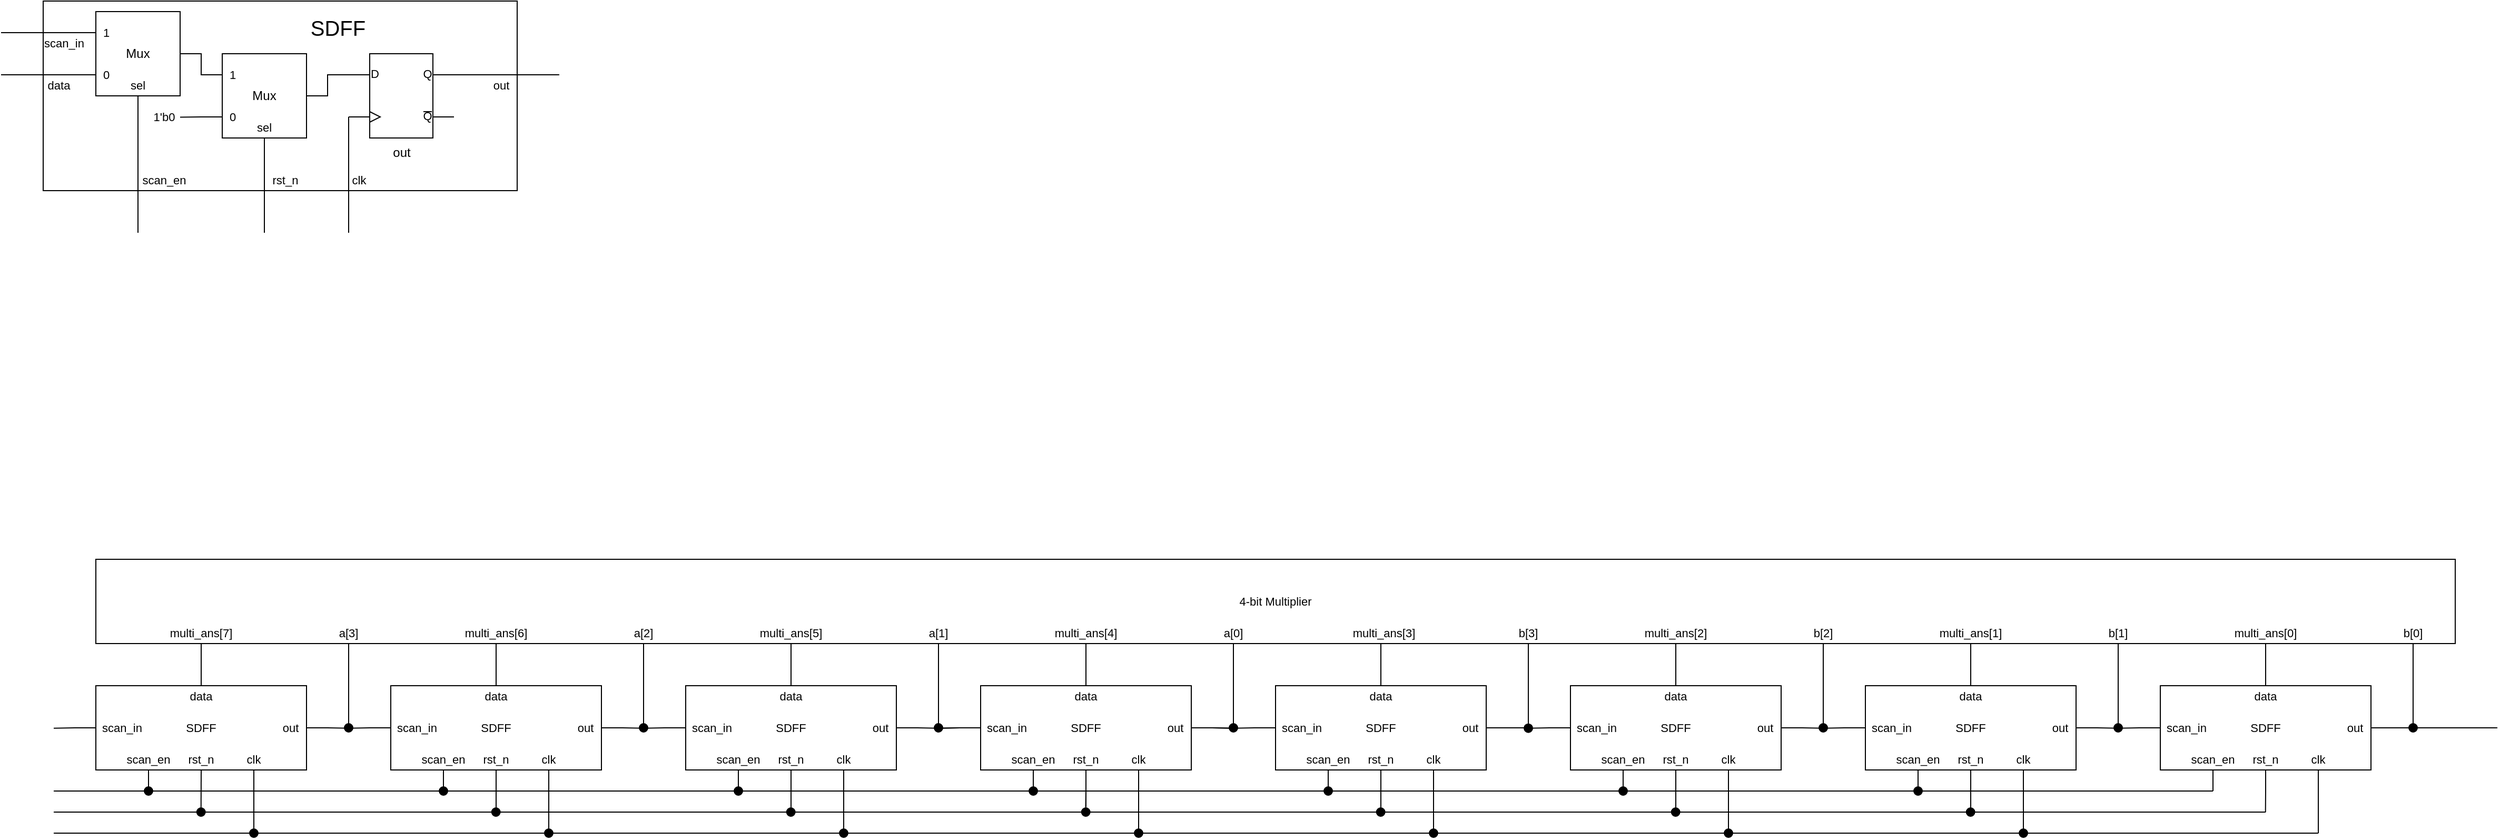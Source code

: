 <mxfile version="22.0.3" type="device">
  <diagram name="第 1 页" id="OQLpEzlvPSs_hWuqxs09">
    <mxGraphModel dx="3452" dy="1553" grid="1" gridSize="10" guides="1" tooltips="1" connect="1" arrows="1" fold="1" page="1" pageScale="1" pageWidth="827" pageHeight="1169" math="0" shadow="0">
      <root>
        <mxCell id="0" />
        <mxCell id="1" parent="0" />
        <mxCell id="o3Yc8qkeg8UniITqzB8i-28" value="" style="rounded=0;whiteSpace=wrap;html=1;fontFamily=Helvetica;fontSize=11;fontColor=default;" vertex="1" parent="1">
          <mxGeometry x="30" y="150" width="450" height="180" as="geometry" />
        </mxCell>
        <mxCell id="o3Yc8qkeg8UniITqzB8i-24" style="edgeStyle=orthogonalEdgeStyle;shape=connector;rounded=0;orthogonalLoop=1;jettySize=auto;html=1;exitX=1;exitY=0.25;exitDx=0;exitDy=0;exitPerimeter=0;labelBackgroundColor=default;strokeColor=default;align=center;verticalAlign=middle;fontFamily=Helvetica;fontSize=11;fontColor=default;endArrow=none;endFill=0;" edge="1" parent="1" source="o3Yc8qkeg8UniITqzB8i-1">
          <mxGeometry relative="1" as="geometry">
            <mxPoint x="520" y="220" as="targetPoint" />
          </mxGeometry>
        </mxCell>
        <mxCell id="o3Yc8qkeg8UniITqzB8i-1" value="out" style="verticalLabelPosition=bottom;shadow=0;dashed=0;align=center;html=1;verticalAlign=top;shape=mxgraph.electrical.logic_gates.d_type_flip-flop;" vertex="1" parent="1">
          <mxGeometry x="320" y="200" width="100" height="80" as="geometry" />
        </mxCell>
        <mxCell id="o3Yc8qkeg8UniITqzB8i-6" style="edgeStyle=orthogonalEdgeStyle;shape=connector;rounded=0;orthogonalLoop=1;jettySize=auto;html=1;exitX=0;exitY=0.75;exitDx=0;exitDy=0;labelBackgroundColor=default;strokeColor=default;align=center;verticalAlign=middle;fontFamily=Helvetica;fontSize=11;fontColor=default;endArrow=none;endFill=0;" edge="1" parent="1" source="o3Yc8qkeg8UniITqzB8i-2">
          <mxGeometry relative="1" as="geometry">
            <mxPoint x="160.0" y="260.216" as="targetPoint" />
          </mxGeometry>
        </mxCell>
        <mxCell id="o3Yc8qkeg8UniITqzB8i-14" style="edgeStyle=orthogonalEdgeStyle;shape=connector;rounded=0;orthogonalLoop=1;jettySize=auto;html=1;exitX=0.5;exitY=1;exitDx=0;exitDy=0;labelBackgroundColor=default;strokeColor=default;align=center;verticalAlign=middle;fontFamily=Helvetica;fontSize=11;fontColor=default;endArrow=none;endFill=0;" edge="1" parent="1" source="o3Yc8qkeg8UniITqzB8i-2">
          <mxGeometry relative="1" as="geometry">
            <mxPoint x="240" y="370" as="targetPoint" />
          </mxGeometry>
        </mxCell>
        <mxCell id="o3Yc8qkeg8UniITqzB8i-2" value="Mux" style="whiteSpace=wrap;html=1;aspect=fixed;" vertex="1" parent="1">
          <mxGeometry x="200" y="200" width="80" height="80" as="geometry" />
        </mxCell>
        <mxCell id="o3Yc8qkeg8UniITqzB8i-3" style="edgeStyle=orthogonalEdgeStyle;rounded=0;orthogonalLoop=1;jettySize=auto;html=1;exitX=1;exitY=0.5;exitDx=0;exitDy=0;entryX=0;entryY=0.25;entryDx=0;entryDy=0;entryPerimeter=0;endArrow=none;endFill=0;" edge="1" parent="1" source="o3Yc8qkeg8UniITqzB8i-2" target="o3Yc8qkeg8UniITqzB8i-1">
          <mxGeometry relative="1" as="geometry" />
        </mxCell>
        <mxCell id="o3Yc8qkeg8UniITqzB8i-5" style="edgeStyle=orthogonalEdgeStyle;shape=connector;rounded=0;orthogonalLoop=1;jettySize=auto;html=1;exitX=1;exitY=0.5;exitDx=0;exitDy=0;entryX=0;entryY=0.25;entryDx=0;entryDy=0;labelBackgroundColor=default;strokeColor=default;align=center;verticalAlign=middle;fontFamily=Helvetica;fontSize=11;fontColor=default;endArrow=none;endFill=0;" edge="1" parent="1" source="o3Yc8qkeg8UniITqzB8i-4" target="o3Yc8qkeg8UniITqzB8i-2">
          <mxGeometry relative="1" as="geometry" />
        </mxCell>
        <mxCell id="o3Yc8qkeg8UniITqzB8i-11" style="edgeStyle=orthogonalEdgeStyle;shape=connector;rounded=0;orthogonalLoop=1;jettySize=auto;html=1;exitX=0;exitY=0.25;exitDx=0;exitDy=0;labelBackgroundColor=default;strokeColor=default;align=center;verticalAlign=middle;fontFamily=Helvetica;fontSize=11;fontColor=default;endArrow=none;endFill=0;" edge="1" parent="1" source="o3Yc8qkeg8UniITqzB8i-4">
          <mxGeometry relative="1" as="geometry">
            <mxPoint x="-10" y="180" as="targetPoint" />
          </mxGeometry>
        </mxCell>
        <mxCell id="o3Yc8qkeg8UniITqzB8i-12" style="edgeStyle=orthogonalEdgeStyle;shape=connector;rounded=0;orthogonalLoop=1;jettySize=auto;html=1;exitX=0;exitY=0.75;exitDx=0;exitDy=0;labelBackgroundColor=default;strokeColor=default;align=center;verticalAlign=middle;fontFamily=Helvetica;fontSize=11;fontColor=default;endArrow=none;endFill=0;" edge="1" parent="1" source="o3Yc8qkeg8UniITqzB8i-4">
          <mxGeometry relative="1" as="geometry">
            <mxPoint x="-10" y="220" as="targetPoint" />
          </mxGeometry>
        </mxCell>
        <mxCell id="o3Yc8qkeg8UniITqzB8i-13" style="edgeStyle=orthogonalEdgeStyle;shape=connector;rounded=0;orthogonalLoop=1;jettySize=auto;html=1;exitX=0.5;exitY=1;exitDx=0;exitDy=0;labelBackgroundColor=default;strokeColor=default;align=center;verticalAlign=middle;fontFamily=Helvetica;fontSize=11;fontColor=default;endArrow=none;endFill=0;" edge="1" parent="1" source="o3Yc8qkeg8UniITqzB8i-4">
          <mxGeometry relative="1" as="geometry">
            <mxPoint x="120" y="370" as="targetPoint" />
          </mxGeometry>
        </mxCell>
        <mxCell id="o3Yc8qkeg8UniITqzB8i-4" value="Mux" style="whiteSpace=wrap;html=1;aspect=fixed;" vertex="1" parent="1">
          <mxGeometry x="80" y="160" width="80" height="80" as="geometry" />
        </mxCell>
        <mxCell id="o3Yc8qkeg8UniITqzB8i-7" value="1&#39;b0" style="text;html=1;strokeColor=none;fillColor=none;align=center;verticalAlign=middle;whiteSpace=wrap;rounded=0;fontSize=11;fontFamily=Helvetica;fontColor=default;" vertex="1" parent="1">
          <mxGeometry x="130" y="250" width="30" height="20" as="geometry" />
        </mxCell>
        <mxCell id="o3Yc8qkeg8UniITqzB8i-8" value="1" style="text;html=1;strokeColor=none;fillColor=none;align=center;verticalAlign=middle;whiteSpace=wrap;rounded=0;fontSize=11;fontFamily=Helvetica;fontColor=default;" vertex="1" parent="1">
          <mxGeometry x="200" y="210" width="20" height="20" as="geometry" />
        </mxCell>
        <mxCell id="o3Yc8qkeg8UniITqzB8i-9" value="rst_n" style="text;html=1;strokeColor=none;fillColor=none;align=center;verticalAlign=middle;whiteSpace=wrap;rounded=0;fontSize=11;fontFamily=Helvetica;fontColor=default;" vertex="1" parent="1">
          <mxGeometry x="240" y="310" width="40" height="20" as="geometry" />
        </mxCell>
        <mxCell id="o3Yc8qkeg8UniITqzB8i-10" value="0" style="text;html=1;strokeColor=none;fillColor=none;align=center;verticalAlign=middle;whiteSpace=wrap;rounded=0;fontSize=11;fontFamily=Helvetica;fontColor=default;" vertex="1" parent="1">
          <mxGeometry x="200" y="250" width="20" height="20" as="geometry" />
        </mxCell>
        <mxCell id="o3Yc8qkeg8UniITqzB8i-15" value="scan_en" style="text;html=1;strokeColor=none;fillColor=none;align=center;verticalAlign=middle;whiteSpace=wrap;rounded=0;fontSize=11;fontFamily=Helvetica;fontColor=default;" vertex="1" parent="1">
          <mxGeometry x="120" y="310" width="50" height="20" as="geometry" />
        </mxCell>
        <mxCell id="o3Yc8qkeg8UniITqzB8i-16" value="sel" style="text;html=1;strokeColor=none;fillColor=none;align=center;verticalAlign=middle;whiteSpace=wrap;rounded=0;fontSize=11;fontFamily=Helvetica;fontColor=default;" vertex="1" parent="1">
          <mxGeometry x="230" y="260" width="20" height="20" as="geometry" />
        </mxCell>
        <mxCell id="o3Yc8qkeg8UniITqzB8i-20" value="sel" style="text;html=1;strokeColor=none;fillColor=none;align=center;verticalAlign=middle;whiteSpace=wrap;rounded=0;fontSize=11;fontFamily=Helvetica;fontColor=default;" vertex="1" parent="1">
          <mxGeometry x="110" y="220" width="20" height="20" as="geometry" />
        </mxCell>
        <mxCell id="o3Yc8qkeg8UniITqzB8i-21" value="0" style="text;html=1;strokeColor=none;fillColor=none;align=center;verticalAlign=middle;whiteSpace=wrap;rounded=0;fontSize=11;fontFamily=Helvetica;fontColor=default;" vertex="1" parent="1">
          <mxGeometry x="80" y="210" width="20" height="20" as="geometry" />
        </mxCell>
        <mxCell id="o3Yc8qkeg8UniITqzB8i-22" value="1" style="text;html=1;strokeColor=none;fillColor=none;align=center;verticalAlign=middle;whiteSpace=wrap;rounded=0;fontSize=11;fontFamily=Helvetica;fontColor=default;" vertex="1" parent="1">
          <mxGeometry x="80" y="170" width="20" height="20" as="geometry" />
        </mxCell>
        <mxCell id="o3Yc8qkeg8UniITqzB8i-23" value="scan_in" style="text;html=1;strokeColor=none;fillColor=none;align=center;verticalAlign=middle;whiteSpace=wrap;rounded=0;fontSize=11;fontFamily=Helvetica;fontColor=default;" vertex="1" parent="1">
          <mxGeometry x="30" y="180" width="40" height="20" as="geometry" />
        </mxCell>
        <mxCell id="o3Yc8qkeg8UniITqzB8i-27" value="out" style="text;html=1;strokeColor=none;fillColor=none;align=center;verticalAlign=middle;whiteSpace=wrap;rounded=0;fontSize=11;fontFamily=Helvetica;fontColor=default;" vertex="1" parent="1">
          <mxGeometry x="450" y="220" width="30" height="20" as="geometry" />
        </mxCell>
        <mxCell id="o3Yc8qkeg8UniITqzB8i-29" value="&lt;font style=&quot;font-size: 20px;&quot;&gt;SDFF&lt;/font&gt;" style="text;html=1;strokeColor=none;fillColor=none;align=center;verticalAlign=middle;whiteSpace=wrap;rounded=0;fontSize=11;fontFamily=Helvetica;fontColor=default;" vertex="1" parent="1">
          <mxGeometry x="280" y="160" width="60" height="30" as="geometry" />
        </mxCell>
        <mxCell id="o3Yc8qkeg8UniITqzB8i-30" value="" style="endArrow=none;html=1;rounded=0;labelBackgroundColor=default;strokeColor=default;align=center;verticalAlign=middle;fontFamily=Helvetica;fontSize=11;fontColor=default;shape=connector;" edge="1" parent="1">
          <mxGeometry width="50" height="50" relative="1" as="geometry">
            <mxPoint x="320" y="370" as="sourcePoint" />
            <mxPoint x="320" y="260" as="targetPoint" />
          </mxGeometry>
        </mxCell>
        <mxCell id="o3Yc8qkeg8UniITqzB8i-31" value="clk" style="text;html=1;strokeColor=none;fillColor=none;align=center;verticalAlign=middle;whiteSpace=wrap;rounded=0;fontSize=11;fontFamily=Helvetica;fontColor=default;" vertex="1" parent="1">
          <mxGeometry x="320" y="310" width="20" height="20" as="geometry" />
        </mxCell>
        <mxCell id="o3Yc8qkeg8UniITqzB8i-48" value="" style="group" vertex="1" connectable="0" parent="1">
          <mxGeometry x="320.0" y="800" width="280" height="145" as="geometry" />
        </mxCell>
        <mxCell id="o3Yc8qkeg8UniITqzB8i-38" style="edgeStyle=orthogonalEdgeStyle;shape=connector;rounded=0;orthogonalLoop=1;jettySize=auto;html=1;exitX=0.5;exitY=1;exitDx=0;exitDy=0;labelBackgroundColor=default;strokeColor=default;align=center;verticalAlign=middle;fontFamily=Helvetica;fontSize=11;fontColor=default;endArrow=none;endFill=0;" edge="1" parent="o3Yc8qkeg8UniITqzB8i-48" source="o3Yc8qkeg8UniITqzB8i-37">
          <mxGeometry relative="1" as="geometry">
            <mxPoint x="140.0" y="120" as="targetPoint" />
          </mxGeometry>
        </mxCell>
        <mxCell id="o3Yc8qkeg8UniITqzB8i-39" style="edgeStyle=orthogonalEdgeStyle;shape=connector;rounded=0;orthogonalLoop=1;jettySize=auto;html=1;exitX=0.25;exitY=1;exitDx=0;exitDy=0;labelBackgroundColor=default;strokeColor=default;align=center;verticalAlign=middle;fontFamily=Helvetica;fontSize=11;fontColor=default;endArrow=none;endFill=0;" edge="1" parent="o3Yc8qkeg8UniITqzB8i-48" source="o3Yc8qkeg8UniITqzB8i-37" target="o3Yc8qkeg8UniITqzB8i-351">
          <mxGeometry relative="1" as="geometry">
            <mxPoint x="90.0" y="100" as="targetPoint" />
          </mxGeometry>
        </mxCell>
        <mxCell id="o3Yc8qkeg8UniITqzB8i-40" style="edgeStyle=orthogonalEdgeStyle;shape=connector;rounded=0;orthogonalLoop=1;jettySize=auto;html=1;exitX=0.75;exitY=1;exitDx=0;exitDy=0;labelBackgroundColor=default;strokeColor=default;align=center;verticalAlign=middle;fontFamily=Helvetica;fontSize=11;fontColor=default;endArrow=none;endFill=0;" edge="1" parent="o3Yc8qkeg8UniITqzB8i-48" source="o3Yc8qkeg8UniITqzB8i-37">
          <mxGeometry relative="1" as="geometry">
            <mxPoint x="190.0" y="140" as="targetPoint" />
          </mxGeometry>
        </mxCell>
        <mxCell id="o3Yc8qkeg8UniITqzB8i-44" style="edgeStyle=orthogonalEdgeStyle;shape=connector;rounded=0;orthogonalLoop=1;jettySize=auto;html=1;exitX=0;exitY=0.5;exitDx=0;exitDy=0;labelBackgroundColor=default;strokeColor=default;align=center;verticalAlign=middle;fontFamily=Helvetica;fontSize=11;fontColor=default;endArrow=none;endFill=0;" edge="1" parent="o3Yc8qkeg8UniITqzB8i-48" source="o3Yc8qkeg8UniITqzB8i-37">
          <mxGeometry relative="1" as="geometry">
            <mxPoint y="40.333" as="targetPoint" />
          </mxGeometry>
        </mxCell>
        <mxCell id="o3Yc8qkeg8UniITqzB8i-45" style="edgeStyle=orthogonalEdgeStyle;shape=connector;rounded=0;orthogonalLoop=1;jettySize=auto;html=1;exitX=1;exitY=0.5;exitDx=0;exitDy=0;labelBackgroundColor=default;strokeColor=default;align=center;verticalAlign=middle;fontFamily=Helvetica;fontSize=11;fontColor=default;endArrow=none;endFill=0;" edge="1" parent="o3Yc8qkeg8UniITqzB8i-48" source="o3Yc8qkeg8UniITqzB8i-37">
          <mxGeometry relative="1" as="geometry">
            <mxPoint x="280" y="40.333" as="targetPoint" />
          </mxGeometry>
        </mxCell>
        <mxCell id="o3Yc8qkeg8UniITqzB8i-243" style="edgeStyle=orthogonalEdgeStyle;shape=connector;rounded=0;orthogonalLoop=1;jettySize=auto;html=1;exitX=0.5;exitY=0;exitDx=0;exitDy=0;labelBackgroundColor=default;strokeColor=default;align=center;verticalAlign=middle;fontFamily=Helvetica;fontSize=11;fontColor=default;endArrow=none;endFill=0;" edge="1" parent="o3Yc8qkeg8UniITqzB8i-48" source="o3Yc8qkeg8UniITqzB8i-37">
          <mxGeometry relative="1" as="geometry">
            <mxPoint x="140.0" y="-40" as="targetPoint" />
          </mxGeometry>
        </mxCell>
        <mxCell id="o3Yc8qkeg8UniITqzB8i-37" value="SDFF" style="rounded=0;whiteSpace=wrap;html=1;fontFamily=Helvetica;fontSize=11;fontColor=default;" vertex="1" parent="o3Yc8qkeg8UniITqzB8i-48">
          <mxGeometry x="40.0" width="200" height="80" as="geometry" />
        </mxCell>
        <mxCell id="o3Yc8qkeg8UniITqzB8i-41" value="scan_en" style="text;html=1;strokeColor=none;fillColor=none;align=center;verticalAlign=middle;whiteSpace=wrap;rounded=0;fontSize=11;fontFamily=Helvetica;fontColor=default;" vertex="1" parent="o3Yc8qkeg8UniITqzB8i-48">
          <mxGeometry x="60.0" y="60" width="60" height="20" as="geometry" />
        </mxCell>
        <mxCell id="o3Yc8qkeg8UniITqzB8i-42" value="rst_n" style="text;html=1;strokeColor=none;fillColor=none;align=center;verticalAlign=middle;whiteSpace=wrap;rounded=0;fontSize=11;fontFamily=Helvetica;fontColor=default;" vertex="1" parent="o3Yc8qkeg8UniITqzB8i-48">
          <mxGeometry x="120.0" y="60" width="40" height="20" as="geometry" />
        </mxCell>
        <mxCell id="o3Yc8qkeg8UniITqzB8i-43" value="clk" style="text;html=1;strokeColor=none;fillColor=none;align=center;verticalAlign=middle;whiteSpace=wrap;rounded=0;fontSize=11;fontFamily=Helvetica;fontColor=default;" vertex="1" parent="o3Yc8qkeg8UniITqzB8i-48">
          <mxGeometry x="180.0" y="60" width="20" height="20" as="geometry" />
        </mxCell>
        <mxCell id="o3Yc8qkeg8UniITqzB8i-46" value="scan_in" style="text;html=1;strokeColor=none;fillColor=none;align=center;verticalAlign=middle;whiteSpace=wrap;rounded=0;fontSize=11;fontFamily=Helvetica;fontColor=default;" vertex="1" parent="o3Yc8qkeg8UniITqzB8i-48">
          <mxGeometry x="40.0" y="30" width="50" height="20" as="geometry" />
        </mxCell>
        <mxCell id="o3Yc8qkeg8UniITqzB8i-47" value="out" style="text;html=1;strokeColor=none;fillColor=none;align=center;verticalAlign=middle;whiteSpace=wrap;rounded=0;fontSize=11;fontFamily=Helvetica;fontColor=default;" vertex="1" parent="o3Yc8qkeg8UniITqzB8i-48">
          <mxGeometry x="210.0" y="30" width="30" height="20" as="geometry" />
        </mxCell>
        <mxCell id="o3Yc8qkeg8UniITqzB8i-250" value="data" style="text;html=1;strokeColor=none;fillColor=none;align=center;verticalAlign=middle;whiteSpace=wrap;rounded=0;fontSize=11;fontFamily=Helvetica;fontColor=default;" vertex="1" parent="o3Yc8qkeg8UniITqzB8i-48">
          <mxGeometry x="125.0" width="30" height="20" as="geometry" />
        </mxCell>
        <mxCell id="o3Yc8qkeg8UniITqzB8i-351" value="" style="verticalLabelPosition=bottom;shadow=0;dashed=0;align=center;html=1;verticalAlign=top;shape=mxgraph.electrical.logic_gates.inverting_contact;strokeColor=default;fontFamily=Helvetica;fontSize=11;fontColor=default;fillColor=#000000;" vertex="1" parent="o3Yc8qkeg8UniITqzB8i-48">
          <mxGeometry x="85.0" y="95" width="10" height="10" as="geometry" />
        </mxCell>
        <mxCell id="o3Yc8qkeg8UniITqzB8i-352" value="" style="verticalLabelPosition=bottom;shadow=0;dashed=0;align=center;html=1;verticalAlign=top;shape=mxgraph.electrical.logic_gates.inverting_contact;strokeColor=default;fontFamily=Helvetica;fontSize=11;fontColor=default;fillColor=#000000;" vertex="1" parent="o3Yc8qkeg8UniITqzB8i-48">
          <mxGeometry x="134.857" y="115" width="10" height="10" as="geometry" />
        </mxCell>
        <mxCell id="o3Yc8qkeg8UniITqzB8i-353" value="" style="verticalLabelPosition=bottom;shadow=0;dashed=0;align=center;html=1;verticalAlign=top;shape=mxgraph.electrical.logic_gates.inverting_contact;strokeColor=default;fontFamily=Helvetica;fontSize=11;fontColor=default;fillColor=#000000;" vertex="1" parent="o3Yc8qkeg8UniITqzB8i-48">
          <mxGeometry x="185.0" y="135" width="10" height="10" as="geometry" />
        </mxCell>
        <mxCell id="o3Yc8qkeg8UniITqzB8i-66" value="" style="group" vertex="1" connectable="0" parent="1">
          <mxGeometry x="40.0" y="800" width="280" height="145" as="geometry" />
        </mxCell>
        <mxCell id="o3Yc8qkeg8UniITqzB8i-67" style="edgeStyle=orthogonalEdgeStyle;shape=connector;rounded=0;orthogonalLoop=1;jettySize=auto;html=1;exitX=0.5;exitY=1;exitDx=0;exitDy=0;labelBackgroundColor=default;strokeColor=default;align=center;verticalAlign=middle;fontFamily=Helvetica;fontSize=11;fontColor=default;endArrow=none;endFill=0;entryX=0.9;entryY=0.5;entryDx=0;entryDy=0;entryPerimeter=0;" edge="1" parent="o3Yc8qkeg8UniITqzB8i-66" source="o3Yc8qkeg8UniITqzB8i-72" target="o3Yc8qkeg8UniITqzB8i-349">
          <mxGeometry relative="1" as="geometry">
            <mxPoint x="139.857" y="120" as="targetPoint" />
          </mxGeometry>
        </mxCell>
        <mxCell id="o3Yc8qkeg8UniITqzB8i-68" style="edgeStyle=orthogonalEdgeStyle;shape=connector;rounded=0;orthogonalLoop=1;jettySize=auto;html=1;exitX=0.25;exitY=1;exitDx=0;exitDy=0;labelBackgroundColor=default;strokeColor=default;align=center;verticalAlign=middle;fontFamily=Helvetica;fontSize=11;fontColor=default;endArrow=none;endFill=0;" edge="1" parent="o3Yc8qkeg8UniITqzB8i-66" source="o3Yc8qkeg8UniITqzB8i-72" target="o3Yc8qkeg8UniITqzB8i-348">
          <mxGeometry relative="1" as="geometry">
            <mxPoint x="90.0" y="100" as="targetPoint" />
          </mxGeometry>
        </mxCell>
        <mxCell id="o3Yc8qkeg8UniITqzB8i-69" style="edgeStyle=orthogonalEdgeStyle;shape=connector;rounded=0;orthogonalLoop=1;jettySize=auto;html=1;exitX=0.75;exitY=1;exitDx=0;exitDy=0;labelBackgroundColor=default;strokeColor=default;align=center;verticalAlign=middle;fontFamily=Helvetica;fontSize=11;fontColor=default;endArrow=none;endFill=0;entryX=0.9;entryY=0.5;entryDx=0;entryDy=0;entryPerimeter=0;" edge="1" parent="o3Yc8qkeg8UniITqzB8i-66" source="o3Yc8qkeg8UniITqzB8i-72" target="o3Yc8qkeg8UniITqzB8i-350">
          <mxGeometry relative="1" as="geometry">
            <mxPoint x="190.0" y="140" as="targetPoint" />
          </mxGeometry>
        </mxCell>
        <mxCell id="o3Yc8qkeg8UniITqzB8i-70" style="edgeStyle=orthogonalEdgeStyle;shape=connector;rounded=0;orthogonalLoop=1;jettySize=auto;html=1;exitX=0;exitY=0.5;exitDx=0;exitDy=0;labelBackgroundColor=default;strokeColor=default;align=center;verticalAlign=middle;fontFamily=Helvetica;fontSize=11;fontColor=default;endArrow=none;endFill=0;" edge="1" parent="o3Yc8qkeg8UniITqzB8i-66" source="o3Yc8qkeg8UniITqzB8i-72">
          <mxGeometry relative="1" as="geometry">
            <mxPoint y="40.333" as="targetPoint" />
          </mxGeometry>
        </mxCell>
        <mxCell id="o3Yc8qkeg8UniITqzB8i-71" style="edgeStyle=orthogonalEdgeStyle;shape=connector;rounded=0;orthogonalLoop=1;jettySize=auto;html=1;exitX=1;exitY=0.5;exitDx=0;exitDy=0;labelBackgroundColor=default;strokeColor=default;align=center;verticalAlign=middle;fontFamily=Helvetica;fontSize=11;fontColor=default;endArrow=none;endFill=0;" edge="1" parent="o3Yc8qkeg8UniITqzB8i-66" source="o3Yc8qkeg8UniITqzB8i-72">
          <mxGeometry relative="1" as="geometry">
            <mxPoint x="280" y="40.333" as="targetPoint" />
          </mxGeometry>
        </mxCell>
        <mxCell id="o3Yc8qkeg8UniITqzB8i-242" style="edgeStyle=orthogonalEdgeStyle;shape=connector;rounded=0;orthogonalLoop=1;jettySize=auto;html=1;exitX=0.5;exitY=0;exitDx=0;exitDy=0;labelBackgroundColor=default;strokeColor=default;align=center;verticalAlign=middle;fontFamily=Helvetica;fontSize=11;fontColor=default;endArrow=none;endFill=0;" edge="1" parent="o3Yc8qkeg8UniITqzB8i-66" source="o3Yc8qkeg8UniITqzB8i-72">
          <mxGeometry relative="1" as="geometry">
            <mxPoint x="140.0" y="-40" as="targetPoint" />
          </mxGeometry>
        </mxCell>
        <mxCell id="o3Yc8qkeg8UniITqzB8i-72" value="SDFF" style="rounded=0;whiteSpace=wrap;html=1;fontFamily=Helvetica;fontSize=11;fontColor=default;" vertex="1" parent="o3Yc8qkeg8UniITqzB8i-66">
          <mxGeometry x="40.0" width="200" height="80" as="geometry" />
        </mxCell>
        <mxCell id="o3Yc8qkeg8UniITqzB8i-73" value="scan_en" style="text;html=1;strokeColor=none;fillColor=none;align=center;verticalAlign=middle;whiteSpace=wrap;rounded=0;fontSize=11;fontFamily=Helvetica;fontColor=default;" vertex="1" parent="o3Yc8qkeg8UniITqzB8i-66">
          <mxGeometry x="60.0" y="60" width="60" height="20" as="geometry" />
        </mxCell>
        <mxCell id="o3Yc8qkeg8UniITqzB8i-74" value="rst_n" style="text;html=1;strokeColor=none;fillColor=none;align=center;verticalAlign=middle;whiteSpace=wrap;rounded=0;fontSize=11;fontFamily=Helvetica;fontColor=default;" vertex="1" parent="o3Yc8qkeg8UniITqzB8i-66">
          <mxGeometry x="120.0" y="60" width="40" height="20" as="geometry" />
        </mxCell>
        <mxCell id="o3Yc8qkeg8UniITqzB8i-75" value="clk" style="text;html=1;strokeColor=none;fillColor=none;align=center;verticalAlign=middle;whiteSpace=wrap;rounded=0;fontSize=11;fontFamily=Helvetica;fontColor=default;" vertex="1" parent="o3Yc8qkeg8UniITqzB8i-66">
          <mxGeometry x="180.0" y="60" width="20" height="20" as="geometry" />
        </mxCell>
        <mxCell id="o3Yc8qkeg8UniITqzB8i-76" value="scan_in" style="text;html=1;strokeColor=none;fillColor=none;align=center;verticalAlign=middle;whiteSpace=wrap;rounded=0;fontSize=11;fontFamily=Helvetica;fontColor=default;" vertex="1" parent="o3Yc8qkeg8UniITqzB8i-66">
          <mxGeometry x="40.0" y="30" width="50" height="20" as="geometry" />
        </mxCell>
        <mxCell id="o3Yc8qkeg8UniITqzB8i-77" value="out" style="text;html=1;strokeColor=none;fillColor=none;align=center;verticalAlign=middle;whiteSpace=wrap;rounded=0;fontSize=11;fontFamily=Helvetica;fontColor=default;" vertex="1" parent="o3Yc8qkeg8UniITqzB8i-66">
          <mxGeometry x="210.0" y="30" width="30" height="20" as="geometry" />
        </mxCell>
        <mxCell id="o3Yc8qkeg8UniITqzB8i-241" value="data" style="text;html=1;strokeColor=none;fillColor=none;align=center;verticalAlign=middle;whiteSpace=wrap;rounded=0;fontSize=11;fontFamily=Helvetica;fontColor=default;" vertex="1" parent="o3Yc8qkeg8UniITqzB8i-66">
          <mxGeometry x="125.0" width="30" height="20" as="geometry" />
        </mxCell>
        <mxCell id="o3Yc8qkeg8UniITqzB8i-348" value="" style="verticalLabelPosition=bottom;shadow=0;dashed=0;align=center;html=1;verticalAlign=top;shape=mxgraph.electrical.logic_gates.inverting_contact;strokeColor=default;fontFamily=Helvetica;fontSize=11;fontColor=default;fillColor=#000000;" vertex="1" parent="o3Yc8qkeg8UniITqzB8i-66">
          <mxGeometry x="85.0" y="95" width="10" height="10" as="geometry" />
        </mxCell>
        <mxCell id="o3Yc8qkeg8UniITqzB8i-349" value="" style="verticalLabelPosition=bottom;shadow=0;dashed=0;align=center;html=1;verticalAlign=top;shape=mxgraph.electrical.logic_gates.inverting_contact;strokeColor=default;fontFamily=Helvetica;fontSize=11;fontColor=default;fillColor=#000000;rotation=-90;" vertex="1" parent="o3Yc8qkeg8UniITqzB8i-66">
          <mxGeometry x="134.857" y="115" width="10" height="10" as="geometry" />
        </mxCell>
        <mxCell id="o3Yc8qkeg8UniITqzB8i-350" value="" style="verticalLabelPosition=bottom;shadow=0;dashed=0;align=center;html=1;verticalAlign=top;shape=mxgraph.electrical.logic_gates.inverting_contact;strokeColor=default;fontFamily=Helvetica;fontSize=11;fontColor=default;fillColor=#000000;rotation=-90;" vertex="1" parent="o3Yc8qkeg8UniITqzB8i-66">
          <mxGeometry x="185.0" y="135" width="10" height="10" as="geometry" />
        </mxCell>
        <mxCell id="o3Yc8qkeg8UniITqzB8i-166" value="" style="group" vertex="1" connectable="0" parent="1">
          <mxGeometry x="880.0" y="800" width="280" height="120" as="geometry" />
        </mxCell>
        <mxCell id="o3Yc8qkeg8UniITqzB8i-167" style="edgeStyle=orthogonalEdgeStyle;shape=connector;rounded=0;orthogonalLoop=1;jettySize=auto;html=1;exitX=0.5;exitY=1;exitDx=0;exitDy=0;labelBackgroundColor=default;strokeColor=default;align=center;verticalAlign=middle;fontFamily=Helvetica;fontSize=11;fontColor=default;endArrow=none;endFill=0;" edge="1" parent="o3Yc8qkeg8UniITqzB8i-166" source="o3Yc8qkeg8UniITqzB8i-172">
          <mxGeometry relative="1" as="geometry">
            <mxPoint x="139.857" y="120" as="targetPoint" />
          </mxGeometry>
        </mxCell>
        <mxCell id="o3Yc8qkeg8UniITqzB8i-168" style="edgeStyle=orthogonalEdgeStyle;shape=connector;rounded=0;orthogonalLoop=1;jettySize=auto;html=1;exitX=0.25;exitY=1;exitDx=0;exitDy=0;labelBackgroundColor=default;strokeColor=default;align=center;verticalAlign=middle;fontFamily=Helvetica;fontSize=11;fontColor=default;endArrow=none;endFill=0;" edge="1" parent="o3Yc8qkeg8UniITqzB8i-166" source="o3Yc8qkeg8UniITqzB8i-172">
          <mxGeometry relative="1" as="geometry">
            <mxPoint x="90.0" y="100" as="targetPoint" />
          </mxGeometry>
        </mxCell>
        <mxCell id="o3Yc8qkeg8UniITqzB8i-169" style="edgeStyle=orthogonalEdgeStyle;shape=connector;rounded=0;orthogonalLoop=1;jettySize=auto;html=1;exitX=0.75;exitY=1;exitDx=0;exitDy=0;labelBackgroundColor=default;strokeColor=default;align=center;verticalAlign=middle;fontFamily=Helvetica;fontSize=11;fontColor=default;endArrow=none;endFill=0;" edge="1" parent="o3Yc8qkeg8UniITqzB8i-166" source="o3Yc8qkeg8UniITqzB8i-172">
          <mxGeometry relative="1" as="geometry">
            <mxPoint x="190.0" y="140" as="targetPoint" />
          </mxGeometry>
        </mxCell>
        <mxCell id="o3Yc8qkeg8UniITqzB8i-170" style="edgeStyle=orthogonalEdgeStyle;shape=connector;rounded=0;orthogonalLoop=1;jettySize=auto;html=1;exitX=0;exitY=0.5;exitDx=0;exitDy=0;labelBackgroundColor=default;strokeColor=default;align=center;verticalAlign=middle;fontFamily=Helvetica;fontSize=11;fontColor=default;endArrow=none;endFill=0;" edge="1" parent="o3Yc8qkeg8UniITqzB8i-166" source="o3Yc8qkeg8UniITqzB8i-172">
          <mxGeometry relative="1" as="geometry">
            <mxPoint y="40.333" as="targetPoint" />
          </mxGeometry>
        </mxCell>
        <mxCell id="o3Yc8qkeg8UniITqzB8i-171" style="edgeStyle=orthogonalEdgeStyle;shape=connector;rounded=0;orthogonalLoop=1;jettySize=auto;html=1;exitX=1;exitY=0.5;exitDx=0;exitDy=0;labelBackgroundColor=default;strokeColor=default;align=center;verticalAlign=middle;fontFamily=Helvetica;fontSize=11;fontColor=default;endArrow=none;endFill=0;" edge="1" parent="o3Yc8qkeg8UniITqzB8i-166" source="o3Yc8qkeg8UniITqzB8i-172">
          <mxGeometry relative="1" as="geometry">
            <mxPoint x="280" y="40.333" as="targetPoint" />
          </mxGeometry>
        </mxCell>
        <mxCell id="o3Yc8qkeg8UniITqzB8i-245" style="edgeStyle=orthogonalEdgeStyle;shape=connector;rounded=0;orthogonalLoop=1;jettySize=auto;html=1;exitX=0.5;exitY=0;exitDx=0;exitDy=0;labelBackgroundColor=default;strokeColor=default;align=center;verticalAlign=middle;fontFamily=Helvetica;fontSize=11;fontColor=default;endArrow=none;endFill=0;" edge="1" parent="o3Yc8qkeg8UniITqzB8i-166" source="o3Yc8qkeg8UniITqzB8i-172">
          <mxGeometry relative="1" as="geometry">
            <mxPoint x="140.0" y="-40" as="targetPoint" />
          </mxGeometry>
        </mxCell>
        <mxCell id="o3Yc8qkeg8UniITqzB8i-172" value="SDFF" style="rounded=0;whiteSpace=wrap;html=1;fontFamily=Helvetica;fontSize=11;fontColor=default;" vertex="1" parent="o3Yc8qkeg8UniITqzB8i-166">
          <mxGeometry x="40.0" width="200" height="80" as="geometry" />
        </mxCell>
        <mxCell id="o3Yc8qkeg8UniITqzB8i-173" value="scan_en" style="text;html=1;strokeColor=none;fillColor=none;align=center;verticalAlign=middle;whiteSpace=wrap;rounded=0;fontSize=11;fontFamily=Helvetica;fontColor=default;" vertex="1" parent="o3Yc8qkeg8UniITqzB8i-166">
          <mxGeometry x="60.0" y="60" width="60" height="20" as="geometry" />
        </mxCell>
        <mxCell id="o3Yc8qkeg8UniITqzB8i-174" value="rst_n" style="text;html=1;strokeColor=none;fillColor=none;align=center;verticalAlign=middle;whiteSpace=wrap;rounded=0;fontSize=11;fontFamily=Helvetica;fontColor=default;" vertex="1" parent="o3Yc8qkeg8UniITqzB8i-166">
          <mxGeometry x="120.0" y="60" width="40" height="20" as="geometry" />
        </mxCell>
        <mxCell id="o3Yc8qkeg8UniITqzB8i-175" value="clk" style="text;html=1;strokeColor=none;fillColor=none;align=center;verticalAlign=middle;whiteSpace=wrap;rounded=0;fontSize=11;fontFamily=Helvetica;fontColor=default;" vertex="1" parent="o3Yc8qkeg8UniITqzB8i-166">
          <mxGeometry x="180.0" y="60" width="20" height="20" as="geometry" />
        </mxCell>
        <mxCell id="o3Yc8qkeg8UniITqzB8i-176" value="scan_in" style="text;html=1;strokeColor=none;fillColor=none;align=center;verticalAlign=middle;whiteSpace=wrap;rounded=0;fontSize=11;fontFamily=Helvetica;fontColor=default;" vertex="1" parent="o3Yc8qkeg8UniITqzB8i-166">
          <mxGeometry x="40.0" y="30" width="50" height="20" as="geometry" />
        </mxCell>
        <mxCell id="o3Yc8qkeg8UniITqzB8i-177" value="out" style="text;html=1;strokeColor=none;fillColor=none;align=center;verticalAlign=middle;whiteSpace=wrap;rounded=0;fontSize=11;fontFamily=Helvetica;fontColor=default;" vertex="1" parent="o3Yc8qkeg8UniITqzB8i-166">
          <mxGeometry x="210.0" y="30" width="30" height="20" as="geometry" />
        </mxCell>
        <mxCell id="o3Yc8qkeg8UniITqzB8i-252" value="data" style="text;html=1;strokeColor=none;fillColor=none;align=center;verticalAlign=middle;whiteSpace=wrap;rounded=0;fontSize=11;fontFamily=Helvetica;fontColor=default;" vertex="1" parent="o3Yc8qkeg8UniITqzB8i-166">
          <mxGeometry x="125.0" width="30" height="20" as="geometry" />
        </mxCell>
        <mxCell id="o3Yc8qkeg8UniITqzB8i-178" value="" style="group" vertex="1" connectable="0" parent="1">
          <mxGeometry x="600.0" y="800" width="280" height="145" as="geometry" />
        </mxCell>
        <mxCell id="o3Yc8qkeg8UniITqzB8i-179" style="edgeStyle=orthogonalEdgeStyle;shape=connector;rounded=0;orthogonalLoop=1;jettySize=auto;html=1;exitX=0.5;exitY=1;exitDx=0;exitDy=0;labelBackgroundColor=default;strokeColor=default;align=center;verticalAlign=middle;fontFamily=Helvetica;fontSize=11;fontColor=default;endArrow=none;endFill=0;" edge="1" parent="o3Yc8qkeg8UniITqzB8i-178" source="o3Yc8qkeg8UniITqzB8i-184">
          <mxGeometry relative="1" as="geometry">
            <mxPoint x="140.0" y="120" as="targetPoint" />
          </mxGeometry>
        </mxCell>
        <mxCell id="o3Yc8qkeg8UniITqzB8i-180" style="edgeStyle=orthogonalEdgeStyle;shape=connector;rounded=0;orthogonalLoop=1;jettySize=auto;html=1;exitX=0.25;exitY=1;exitDx=0;exitDy=0;labelBackgroundColor=default;strokeColor=default;align=center;verticalAlign=middle;fontFamily=Helvetica;fontSize=11;fontColor=default;endArrow=none;endFill=0;" edge="1" parent="o3Yc8qkeg8UniITqzB8i-178" source="o3Yc8qkeg8UniITqzB8i-184" target="o3Yc8qkeg8UniITqzB8i-354">
          <mxGeometry relative="1" as="geometry">
            <mxPoint x="90.0" y="100" as="targetPoint" />
          </mxGeometry>
        </mxCell>
        <mxCell id="o3Yc8qkeg8UniITqzB8i-181" style="edgeStyle=orthogonalEdgeStyle;shape=connector;rounded=0;orthogonalLoop=1;jettySize=auto;html=1;exitX=0.75;exitY=1;exitDx=0;exitDy=0;labelBackgroundColor=default;strokeColor=default;align=center;verticalAlign=middle;fontFamily=Helvetica;fontSize=11;fontColor=default;endArrow=none;endFill=0;" edge="1" parent="o3Yc8qkeg8UniITqzB8i-178" source="o3Yc8qkeg8UniITqzB8i-184">
          <mxGeometry relative="1" as="geometry">
            <mxPoint x="190.0" y="140" as="targetPoint" />
          </mxGeometry>
        </mxCell>
        <mxCell id="o3Yc8qkeg8UniITqzB8i-182" style="edgeStyle=orthogonalEdgeStyle;shape=connector;rounded=0;orthogonalLoop=1;jettySize=auto;html=1;exitX=0;exitY=0.5;exitDx=0;exitDy=0;labelBackgroundColor=default;strokeColor=default;align=center;verticalAlign=middle;fontFamily=Helvetica;fontSize=11;fontColor=default;endArrow=none;endFill=0;" edge="1" parent="o3Yc8qkeg8UniITqzB8i-178" source="o3Yc8qkeg8UniITqzB8i-184">
          <mxGeometry relative="1" as="geometry">
            <mxPoint y="40.333" as="targetPoint" />
          </mxGeometry>
        </mxCell>
        <mxCell id="o3Yc8qkeg8UniITqzB8i-183" style="edgeStyle=orthogonalEdgeStyle;shape=connector;rounded=0;orthogonalLoop=1;jettySize=auto;html=1;exitX=1;exitY=0.5;exitDx=0;exitDy=0;labelBackgroundColor=default;strokeColor=default;align=center;verticalAlign=middle;fontFamily=Helvetica;fontSize=11;fontColor=default;endArrow=none;endFill=0;" edge="1" parent="o3Yc8qkeg8UniITqzB8i-178" source="o3Yc8qkeg8UniITqzB8i-184">
          <mxGeometry relative="1" as="geometry">
            <mxPoint x="280" y="40.333" as="targetPoint" />
          </mxGeometry>
        </mxCell>
        <mxCell id="o3Yc8qkeg8UniITqzB8i-244" style="edgeStyle=orthogonalEdgeStyle;shape=connector;rounded=0;orthogonalLoop=1;jettySize=auto;html=1;exitX=0.5;exitY=0;exitDx=0;exitDy=0;labelBackgroundColor=default;strokeColor=default;align=center;verticalAlign=middle;fontFamily=Helvetica;fontSize=11;fontColor=default;endArrow=none;endFill=0;" edge="1" parent="o3Yc8qkeg8UniITqzB8i-178" source="o3Yc8qkeg8UniITqzB8i-184">
          <mxGeometry relative="1" as="geometry">
            <mxPoint x="140.0" y="-40" as="targetPoint" />
          </mxGeometry>
        </mxCell>
        <mxCell id="o3Yc8qkeg8UniITqzB8i-184" value="SDFF" style="rounded=0;whiteSpace=wrap;html=1;fontFamily=Helvetica;fontSize=11;fontColor=default;" vertex="1" parent="o3Yc8qkeg8UniITqzB8i-178">
          <mxGeometry x="40.0" width="200" height="80" as="geometry" />
        </mxCell>
        <mxCell id="o3Yc8qkeg8UniITqzB8i-185" value="scan_en" style="text;html=1;strokeColor=none;fillColor=none;align=center;verticalAlign=middle;whiteSpace=wrap;rounded=0;fontSize=11;fontFamily=Helvetica;fontColor=default;" vertex="1" parent="o3Yc8qkeg8UniITqzB8i-178">
          <mxGeometry x="60.0" y="60" width="60" height="20" as="geometry" />
        </mxCell>
        <mxCell id="o3Yc8qkeg8UniITqzB8i-186" value="rst_n" style="text;html=1;strokeColor=none;fillColor=none;align=center;verticalAlign=middle;whiteSpace=wrap;rounded=0;fontSize=11;fontFamily=Helvetica;fontColor=default;" vertex="1" parent="o3Yc8qkeg8UniITqzB8i-178">
          <mxGeometry x="120.0" y="60" width="40" height="20" as="geometry" />
        </mxCell>
        <mxCell id="o3Yc8qkeg8UniITqzB8i-187" value="clk" style="text;html=1;strokeColor=none;fillColor=none;align=center;verticalAlign=middle;whiteSpace=wrap;rounded=0;fontSize=11;fontFamily=Helvetica;fontColor=default;" vertex="1" parent="o3Yc8qkeg8UniITqzB8i-178">
          <mxGeometry x="180.0" y="60" width="20" height="20" as="geometry" />
        </mxCell>
        <mxCell id="o3Yc8qkeg8UniITqzB8i-188" value="scan_in" style="text;html=1;strokeColor=none;fillColor=none;align=center;verticalAlign=middle;whiteSpace=wrap;rounded=0;fontSize=11;fontFamily=Helvetica;fontColor=default;" vertex="1" parent="o3Yc8qkeg8UniITqzB8i-178">
          <mxGeometry x="40.0" y="30" width="50" height="20" as="geometry" />
        </mxCell>
        <mxCell id="o3Yc8qkeg8UniITqzB8i-189" value="out" style="text;html=1;strokeColor=none;fillColor=none;align=center;verticalAlign=middle;whiteSpace=wrap;rounded=0;fontSize=11;fontFamily=Helvetica;fontColor=default;" vertex="1" parent="o3Yc8qkeg8UniITqzB8i-178">
          <mxGeometry x="210.0" y="30" width="30" height="20" as="geometry" />
        </mxCell>
        <mxCell id="o3Yc8qkeg8UniITqzB8i-251" value="data" style="text;html=1;strokeColor=none;fillColor=none;align=center;verticalAlign=middle;whiteSpace=wrap;rounded=0;fontSize=11;fontFamily=Helvetica;fontColor=default;" vertex="1" parent="o3Yc8qkeg8UniITqzB8i-178">
          <mxGeometry x="125.0" width="30" height="20" as="geometry" />
        </mxCell>
        <mxCell id="o3Yc8qkeg8UniITqzB8i-354" value="" style="verticalLabelPosition=bottom;shadow=0;dashed=0;align=center;html=1;verticalAlign=top;shape=mxgraph.electrical.logic_gates.inverting_contact;strokeColor=default;fontFamily=Helvetica;fontSize=11;fontColor=default;fillColor=#000000;" vertex="1" parent="o3Yc8qkeg8UniITqzB8i-178">
          <mxGeometry x="85.0" y="95" width="10" height="10" as="geometry" />
        </mxCell>
        <mxCell id="o3Yc8qkeg8UniITqzB8i-355" value="" style="verticalLabelPosition=bottom;shadow=0;dashed=0;align=center;html=1;verticalAlign=top;shape=mxgraph.electrical.logic_gates.inverting_contact;strokeColor=default;fontFamily=Helvetica;fontSize=11;fontColor=default;fillColor=#000000;" vertex="1" parent="o3Yc8qkeg8UniITqzB8i-178">
          <mxGeometry x="134.857" y="115" width="10" height="10" as="geometry" />
        </mxCell>
        <mxCell id="o3Yc8qkeg8UniITqzB8i-356" value="" style="verticalLabelPosition=bottom;shadow=0;dashed=0;align=center;html=1;verticalAlign=top;shape=mxgraph.electrical.logic_gates.inverting_contact;strokeColor=default;fontFamily=Helvetica;fontSize=11;fontColor=default;fillColor=#000000;" vertex="1" parent="o3Yc8qkeg8UniITqzB8i-178">
          <mxGeometry x="185.0" y="135" width="10" height="10" as="geometry" />
        </mxCell>
        <mxCell id="o3Yc8qkeg8UniITqzB8i-190" value="" style="group" vertex="1" connectable="0" parent="1">
          <mxGeometry x="1440.0" y="800" width="280" height="145" as="geometry" />
        </mxCell>
        <mxCell id="o3Yc8qkeg8UniITqzB8i-191" style="edgeStyle=orthogonalEdgeStyle;shape=connector;rounded=0;orthogonalLoop=1;jettySize=auto;html=1;exitX=0.5;exitY=1;exitDx=0;exitDy=0;labelBackgroundColor=default;strokeColor=default;align=center;verticalAlign=middle;fontFamily=Helvetica;fontSize=11;fontColor=default;endArrow=none;endFill=0;" edge="1" parent="o3Yc8qkeg8UniITqzB8i-190" source="o3Yc8qkeg8UniITqzB8i-196">
          <mxGeometry relative="1" as="geometry">
            <mxPoint x="140.0" y="120" as="targetPoint" />
          </mxGeometry>
        </mxCell>
        <mxCell id="o3Yc8qkeg8UniITqzB8i-192" style="edgeStyle=orthogonalEdgeStyle;shape=connector;rounded=0;orthogonalLoop=1;jettySize=auto;html=1;exitX=0.25;exitY=1;exitDx=0;exitDy=0;labelBackgroundColor=default;strokeColor=default;align=center;verticalAlign=middle;fontFamily=Helvetica;fontSize=11;fontColor=default;endArrow=none;endFill=0;" edge="1" parent="o3Yc8qkeg8UniITqzB8i-190" source="o3Yc8qkeg8UniITqzB8i-196" target="o3Yc8qkeg8UniITqzB8i-363">
          <mxGeometry relative="1" as="geometry">
            <mxPoint x="90.0" y="100" as="targetPoint" />
          </mxGeometry>
        </mxCell>
        <mxCell id="o3Yc8qkeg8UniITqzB8i-193" style="edgeStyle=orthogonalEdgeStyle;shape=connector;rounded=0;orthogonalLoop=1;jettySize=auto;html=1;exitX=0.75;exitY=1;exitDx=0;exitDy=0;labelBackgroundColor=default;strokeColor=default;align=center;verticalAlign=middle;fontFamily=Helvetica;fontSize=11;fontColor=default;endArrow=none;endFill=0;" edge="1" parent="o3Yc8qkeg8UniITqzB8i-190" source="o3Yc8qkeg8UniITqzB8i-196">
          <mxGeometry relative="1" as="geometry">
            <mxPoint x="190.0" y="140" as="targetPoint" />
          </mxGeometry>
        </mxCell>
        <mxCell id="o3Yc8qkeg8UniITqzB8i-194" style="edgeStyle=orthogonalEdgeStyle;shape=connector;rounded=0;orthogonalLoop=1;jettySize=auto;html=1;exitX=0;exitY=0.5;exitDx=0;exitDy=0;labelBackgroundColor=default;strokeColor=default;align=center;verticalAlign=middle;fontFamily=Helvetica;fontSize=11;fontColor=default;endArrow=none;endFill=0;" edge="1" parent="o3Yc8qkeg8UniITqzB8i-190" source="o3Yc8qkeg8UniITqzB8i-196">
          <mxGeometry relative="1" as="geometry">
            <mxPoint y="40.333" as="targetPoint" />
          </mxGeometry>
        </mxCell>
        <mxCell id="o3Yc8qkeg8UniITqzB8i-195" style="edgeStyle=orthogonalEdgeStyle;shape=connector;rounded=0;orthogonalLoop=1;jettySize=auto;html=1;exitX=1;exitY=0.5;exitDx=0;exitDy=0;labelBackgroundColor=default;strokeColor=default;align=center;verticalAlign=middle;fontFamily=Helvetica;fontSize=11;fontColor=default;endArrow=none;endFill=0;" edge="1" parent="o3Yc8qkeg8UniITqzB8i-190" source="o3Yc8qkeg8UniITqzB8i-196">
          <mxGeometry relative="1" as="geometry">
            <mxPoint x="280" y="40.333" as="targetPoint" />
          </mxGeometry>
        </mxCell>
        <mxCell id="o3Yc8qkeg8UniITqzB8i-247" style="edgeStyle=orthogonalEdgeStyle;shape=connector;rounded=0;orthogonalLoop=1;jettySize=auto;html=1;exitX=0.5;exitY=0;exitDx=0;exitDy=0;labelBackgroundColor=default;strokeColor=default;align=center;verticalAlign=middle;fontFamily=Helvetica;fontSize=11;fontColor=default;endArrow=none;endFill=0;" edge="1" parent="o3Yc8qkeg8UniITqzB8i-190" source="o3Yc8qkeg8UniITqzB8i-196">
          <mxGeometry relative="1" as="geometry">
            <mxPoint x="140.0" y="-40" as="targetPoint" />
          </mxGeometry>
        </mxCell>
        <mxCell id="o3Yc8qkeg8UniITqzB8i-196" value="SDFF" style="rounded=0;whiteSpace=wrap;html=1;fontFamily=Helvetica;fontSize=11;fontColor=default;" vertex="1" parent="o3Yc8qkeg8UniITqzB8i-190">
          <mxGeometry x="40.0" width="200" height="80" as="geometry" />
        </mxCell>
        <mxCell id="o3Yc8qkeg8UniITqzB8i-197" value="scan_en" style="text;html=1;strokeColor=none;fillColor=none;align=center;verticalAlign=middle;whiteSpace=wrap;rounded=0;fontSize=11;fontFamily=Helvetica;fontColor=default;" vertex="1" parent="o3Yc8qkeg8UniITqzB8i-190">
          <mxGeometry x="60.0" y="60" width="60" height="20" as="geometry" />
        </mxCell>
        <mxCell id="o3Yc8qkeg8UniITqzB8i-198" value="rst_n" style="text;html=1;strokeColor=none;fillColor=none;align=center;verticalAlign=middle;whiteSpace=wrap;rounded=0;fontSize=11;fontFamily=Helvetica;fontColor=default;" vertex="1" parent="o3Yc8qkeg8UniITqzB8i-190">
          <mxGeometry x="120.0" y="60" width="40" height="20" as="geometry" />
        </mxCell>
        <mxCell id="o3Yc8qkeg8UniITqzB8i-199" value="clk" style="text;html=1;strokeColor=none;fillColor=none;align=center;verticalAlign=middle;whiteSpace=wrap;rounded=0;fontSize=11;fontFamily=Helvetica;fontColor=default;" vertex="1" parent="o3Yc8qkeg8UniITqzB8i-190">
          <mxGeometry x="180.0" y="60" width="20" height="20" as="geometry" />
        </mxCell>
        <mxCell id="o3Yc8qkeg8UniITqzB8i-200" value="scan_in" style="text;html=1;strokeColor=none;fillColor=none;align=center;verticalAlign=middle;whiteSpace=wrap;rounded=0;fontSize=11;fontFamily=Helvetica;fontColor=default;" vertex="1" parent="o3Yc8qkeg8UniITqzB8i-190">
          <mxGeometry x="40.0" y="30" width="50" height="20" as="geometry" />
        </mxCell>
        <mxCell id="o3Yc8qkeg8UniITqzB8i-201" value="out" style="text;html=1;strokeColor=none;fillColor=none;align=center;verticalAlign=middle;whiteSpace=wrap;rounded=0;fontSize=11;fontFamily=Helvetica;fontColor=default;" vertex="1" parent="o3Yc8qkeg8UniITqzB8i-190">
          <mxGeometry x="210.0" y="30" width="30" height="20" as="geometry" />
        </mxCell>
        <mxCell id="o3Yc8qkeg8UniITqzB8i-254" value="data" style="text;html=1;strokeColor=none;fillColor=none;align=center;verticalAlign=middle;whiteSpace=wrap;rounded=0;fontSize=11;fontFamily=Helvetica;fontColor=default;" vertex="1" parent="o3Yc8qkeg8UniITqzB8i-190">
          <mxGeometry x="125.0" width="30" height="20" as="geometry" />
        </mxCell>
        <mxCell id="o3Yc8qkeg8UniITqzB8i-363" value="" style="verticalLabelPosition=bottom;shadow=0;dashed=0;align=center;html=1;verticalAlign=top;shape=mxgraph.electrical.logic_gates.inverting_contact;strokeColor=default;fontFamily=Helvetica;fontSize=11;fontColor=default;fillColor=#000000;" vertex="1" parent="o3Yc8qkeg8UniITqzB8i-190">
          <mxGeometry x="85.0" y="95" width="10" height="10" as="geometry" />
        </mxCell>
        <mxCell id="o3Yc8qkeg8UniITqzB8i-364" value="" style="verticalLabelPosition=bottom;shadow=0;dashed=0;align=center;html=1;verticalAlign=top;shape=mxgraph.electrical.logic_gates.inverting_contact;strokeColor=default;fontFamily=Helvetica;fontSize=11;fontColor=default;fillColor=#000000;" vertex="1" parent="o3Yc8qkeg8UniITqzB8i-190">
          <mxGeometry x="134.857" y="115" width="10" height="10" as="geometry" />
        </mxCell>
        <mxCell id="o3Yc8qkeg8UniITqzB8i-365" value="" style="verticalLabelPosition=bottom;shadow=0;dashed=0;align=center;html=1;verticalAlign=top;shape=mxgraph.electrical.logic_gates.inverting_contact;strokeColor=default;fontFamily=Helvetica;fontSize=11;fontColor=default;fillColor=#000000;" vertex="1" parent="o3Yc8qkeg8UniITqzB8i-190">
          <mxGeometry x="185.0" y="135" width="10" height="10" as="geometry" />
        </mxCell>
        <mxCell id="o3Yc8qkeg8UniITqzB8i-202" value="" style="group" vertex="1" connectable="0" parent="1">
          <mxGeometry x="1160.0" y="800" width="285.0" height="145" as="geometry" />
        </mxCell>
        <mxCell id="o3Yc8qkeg8UniITqzB8i-203" style="edgeStyle=orthogonalEdgeStyle;shape=connector;rounded=0;orthogonalLoop=1;jettySize=auto;html=1;exitX=0.5;exitY=1;exitDx=0;exitDy=0;labelBackgroundColor=default;strokeColor=default;align=center;verticalAlign=middle;fontFamily=Helvetica;fontSize=11;fontColor=default;endArrow=none;endFill=0;" edge="1" parent="o3Yc8qkeg8UniITqzB8i-202" source="o3Yc8qkeg8UniITqzB8i-208">
          <mxGeometry relative="1" as="geometry">
            <mxPoint x="140.0" y="120" as="targetPoint" />
          </mxGeometry>
        </mxCell>
        <mxCell id="o3Yc8qkeg8UniITqzB8i-204" style="edgeStyle=orthogonalEdgeStyle;shape=connector;rounded=0;orthogonalLoop=1;jettySize=auto;html=1;exitX=0.25;exitY=1;exitDx=0;exitDy=0;labelBackgroundColor=default;strokeColor=default;align=center;verticalAlign=middle;fontFamily=Helvetica;fontSize=11;fontColor=default;endArrow=none;endFill=0;" edge="1" parent="o3Yc8qkeg8UniITqzB8i-202" source="o3Yc8qkeg8UniITqzB8i-208" target="o3Yc8qkeg8UniITqzB8i-360">
          <mxGeometry relative="1" as="geometry">
            <mxPoint x="90.0" y="100" as="targetPoint" />
          </mxGeometry>
        </mxCell>
        <mxCell id="o3Yc8qkeg8UniITqzB8i-205" style="edgeStyle=orthogonalEdgeStyle;shape=connector;rounded=0;orthogonalLoop=1;jettySize=auto;html=1;exitX=0.75;exitY=1;exitDx=0;exitDy=0;labelBackgroundColor=default;strokeColor=default;align=center;verticalAlign=middle;fontFamily=Helvetica;fontSize=11;fontColor=default;endArrow=none;endFill=0;" edge="1" parent="o3Yc8qkeg8UniITqzB8i-202" source="o3Yc8qkeg8UniITqzB8i-208">
          <mxGeometry relative="1" as="geometry">
            <mxPoint x="190.0" y="140" as="targetPoint" />
          </mxGeometry>
        </mxCell>
        <mxCell id="o3Yc8qkeg8UniITqzB8i-206" style="edgeStyle=orthogonalEdgeStyle;shape=connector;rounded=0;orthogonalLoop=1;jettySize=auto;html=1;exitX=0;exitY=0.5;exitDx=0;exitDy=0;labelBackgroundColor=default;strokeColor=default;align=center;verticalAlign=middle;fontFamily=Helvetica;fontSize=11;fontColor=default;endArrow=none;endFill=0;" edge="1" parent="o3Yc8qkeg8UniITqzB8i-202" source="o3Yc8qkeg8UniITqzB8i-208">
          <mxGeometry relative="1" as="geometry">
            <mxPoint y="40.333" as="targetPoint" />
          </mxGeometry>
        </mxCell>
        <mxCell id="o3Yc8qkeg8UniITqzB8i-207" style="edgeStyle=orthogonalEdgeStyle;shape=connector;rounded=0;orthogonalLoop=1;jettySize=auto;html=1;exitX=1;exitY=0.5;exitDx=0;exitDy=0;labelBackgroundColor=default;strokeColor=default;align=center;verticalAlign=middle;fontFamily=Helvetica;fontSize=11;fontColor=default;endArrow=none;endFill=0;entryX=0.1;entryY=0.5;entryDx=0;entryDy=0;entryPerimeter=0;" edge="1" parent="o3Yc8qkeg8UniITqzB8i-202" source="o3Yc8qkeg8UniITqzB8i-208" target="o3Yc8qkeg8UniITqzB8i-316">
          <mxGeometry relative="1" as="geometry">
            <mxPoint x="280" y="40.333" as="targetPoint" />
          </mxGeometry>
        </mxCell>
        <mxCell id="o3Yc8qkeg8UniITqzB8i-246" style="edgeStyle=orthogonalEdgeStyle;shape=connector;rounded=0;orthogonalLoop=1;jettySize=auto;html=1;exitX=0.5;exitY=0;exitDx=0;exitDy=0;labelBackgroundColor=default;strokeColor=default;align=center;verticalAlign=middle;fontFamily=Helvetica;fontSize=11;fontColor=default;endArrow=none;endFill=0;" edge="1" parent="o3Yc8qkeg8UniITqzB8i-202" source="o3Yc8qkeg8UniITqzB8i-208">
          <mxGeometry relative="1" as="geometry">
            <mxPoint x="140.0" y="-40" as="targetPoint" />
          </mxGeometry>
        </mxCell>
        <mxCell id="o3Yc8qkeg8UniITqzB8i-208" value="SDFF" style="rounded=0;whiteSpace=wrap;html=1;fontFamily=Helvetica;fontSize=11;fontColor=default;" vertex="1" parent="o3Yc8qkeg8UniITqzB8i-202">
          <mxGeometry x="40.0" width="200" height="80" as="geometry" />
        </mxCell>
        <mxCell id="o3Yc8qkeg8UniITqzB8i-209" value="scan_en" style="text;html=1;strokeColor=none;fillColor=none;align=center;verticalAlign=middle;whiteSpace=wrap;rounded=0;fontSize=11;fontFamily=Helvetica;fontColor=default;" vertex="1" parent="o3Yc8qkeg8UniITqzB8i-202">
          <mxGeometry x="60.0" y="60" width="60" height="20" as="geometry" />
        </mxCell>
        <mxCell id="o3Yc8qkeg8UniITqzB8i-210" value="rst_n" style="text;html=1;strokeColor=none;fillColor=none;align=center;verticalAlign=middle;whiteSpace=wrap;rounded=0;fontSize=11;fontFamily=Helvetica;fontColor=default;" vertex="1" parent="o3Yc8qkeg8UniITqzB8i-202">
          <mxGeometry x="120.0" y="60" width="40" height="20" as="geometry" />
        </mxCell>
        <mxCell id="o3Yc8qkeg8UniITqzB8i-211" value="clk" style="text;html=1;strokeColor=none;fillColor=none;align=center;verticalAlign=middle;whiteSpace=wrap;rounded=0;fontSize=11;fontFamily=Helvetica;fontColor=default;" vertex="1" parent="o3Yc8qkeg8UniITqzB8i-202">
          <mxGeometry x="180.0" y="60" width="20" height="20" as="geometry" />
        </mxCell>
        <mxCell id="o3Yc8qkeg8UniITqzB8i-212" value="scan_in" style="text;html=1;strokeColor=none;fillColor=none;align=center;verticalAlign=middle;whiteSpace=wrap;rounded=0;fontSize=11;fontFamily=Helvetica;fontColor=default;" vertex="1" parent="o3Yc8qkeg8UniITqzB8i-202">
          <mxGeometry x="40.0" y="30" width="50" height="20" as="geometry" />
        </mxCell>
        <mxCell id="o3Yc8qkeg8UniITqzB8i-213" value="out" style="text;html=1;strokeColor=none;fillColor=none;align=center;verticalAlign=middle;whiteSpace=wrap;rounded=0;fontSize=11;fontFamily=Helvetica;fontColor=default;" vertex="1" parent="o3Yc8qkeg8UniITqzB8i-202">
          <mxGeometry x="210.0" y="30" width="30" height="20" as="geometry" />
        </mxCell>
        <mxCell id="o3Yc8qkeg8UniITqzB8i-253" value="data" style="text;html=1;strokeColor=none;fillColor=none;align=center;verticalAlign=middle;whiteSpace=wrap;rounded=0;fontSize=11;fontFamily=Helvetica;fontColor=default;" vertex="1" parent="o3Yc8qkeg8UniITqzB8i-202">
          <mxGeometry x="125.0" width="30" height="20" as="geometry" />
        </mxCell>
        <mxCell id="o3Yc8qkeg8UniITqzB8i-316" value="" style="verticalLabelPosition=bottom;shadow=0;dashed=0;align=center;html=1;verticalAlign=top;shape=mxgraph.electrical.logic_gates.inverting_contact;strokeColor=default;fontFamily=Helvetica;fontSize=11;fontColor=default;fillColor=#000000;" vertex="1" parent="o3Yc8qkeg8UniITqzB8i-202">
          <mxGeometry x="275.0" y="35.333" width="10" height="10" as="geometry" />
        </mxCell>
        <mxCell id="o3Yc8qkeg8UniITqzB8i-360" value="" style="verticalLabelPosition=bottom;shadow=0;dashed=0;align=center;html=1;verticalAlign=top;shape=mxgraph.electrical.logic_gates.inverting_contact;strokeColor=default;fontFamily=Helvetica;fontSize=11;fontColor=default;fillColor=#000000;" vertex="1" parent="o3Yc8qkeg8UniITqzB8i-202">
          <mxGeometry x="85.0" y="95" width="10" height="10" as="geometry" />
        </mxCell>
        <mxCell id="o3Yc8qkeg8UniITqzB8i-361" value="" style="verticalLabelPosition=bottom;shadow=0;dashed=0;align=center;html=1;verticalAlign=top;shape=mxgraph.electrical.logic_gates.inverting_contact;strokeColor=default;fontFamily=Helvetica;fontSize=11;fontColor=default;fillColor=#000000;" vertex="1" parent="o3Yc8qkeg8UniITqzB8i-202">
          <mxGeometry x="134.857" y="115" width="10" height="10" as="geometry" />
        </mxCell>
        <mxCell id="o3Yc8qkeg8UniITqzB8i-362" value="" style="verticalLabelPosition=bottom;shadow=0;dashed=0;align=center;html=1;verticalAlign=top;shape=mxgraph.electrical.logic_gates.inverting_contact;strokeColor=default;fontFamily=Helvetica;fontSize=11;fontColor=default;fillColor=#000000;" vertex="1" parent="o3Yc8qkeg8UniITqzB8i-202">
          <mxGeometry x="185.0" y="135" width="10" height="10" as="geometry" />
        </mxCell>
        <mxCell id="o3Yc8qkeg8UniITqzB8i-214" value="" style="group" vertex="1" connectable="0" parent="1">
          <mxGeometry x="2000.0" y="800" width="280" height="120" as="geometry" />
        </mxCell>
        <mxCell id="o3Yc8qkeg8UniITqzB8i-215" style="edgeStyle=orthogonalEdgeStyle;shape=connector;rounded=0;orthogonalLoop=1;jettySize=auto;html=1;exitX=0.5;exitY=1;exitDx=0;exitDy=0;labelBackgroundColor=default;strokeColor=default;align=center;verticalAlign=middle;fontFamily=Helvetica;fontSize=11;fontColor=default;endArrow=none;endFill=0;" edge="1" parent="o3Yc8qkeg8UniITqzB8i-214" source="o3Yc8qkeg8UniITqzB8i-220">
          <mxGeometry relative="1" as="geometry">
            <mxPoint x="139.857" y="120" as="targetPoint" />
          </mxGeometry>
        </mxCell>
        <mxCell id="o3Yc8qkeg8UniITqzB8i-216" style="edgeStyle=orthogonalEdgeStyle;shape=connector;rounded=0;orthogonalLoop=1;jettySize=auto;html=1;exitX=0.25;exitY=1;exitDx=0;exitDy=0;labelBackgroundColor=default;strokeColor=default;align=center;verticalAlign=middle;fontFamily=Helvetica;fontSize=11;fontColor=default;endArrow=none;endFill=0;" edge="1" parent="o3Yc8qkeg8UniITqzB8i-214" source="o3Yc8qkeg8UniITqzB8i-220">
          <mxGeometry relative="1" as="geometry">
            <mxPoint x="90.0" y="100" as="targetPoint" />
          </mxGeometry>
        </mxCell>
        <mxCell id="o3Yc8qkeg8UniITqzB8i-217" style="edgeStyle=orthogonalEdgeStyle;shape=connector;rounded=0;orthogonalLoop=1;jettySize=auto;html=1;exitX=0.75;exitY=1;exitDx=0;exitDy=0;labelBackgroundColor=default;strokeColor=default;align=center;verticalAlign=middle;fontFamily=Helvetica;fontSize=11;fontColor=default;endArrow=none;endFill=0;" edge="1" parent="o3Yc8qkeg8UniITqzB8i-214" source="o3Yc8qkeg8UniITqzB8i-220">
          <mxGeometry relative="1" as="geometry">
            <mxPoint x="190.0" y="140" as="targetPoint" />
          </mxGeometry>
        </mxCell>
        <mxCell id="o3Yc8qkeg8UniITqzB8i-218" style="edgeStyle=orthogonalEdgeStyle;shape=connector;rounded=0;orthogonalLoop=1;jettySize=auto;html=1;exitX=0;exitY=0.5;exitDx=0;exitDy=0;labelBackgroundColor=default;strokeColor=default;align=center;verticalAlign=middle;fontFamily=Helvetica;fontSize=11;fontColor=default;endArrow=none;endFill=0;" edge="1" parent="o3Yc8qkeg8UniITqzB8i-214" source="o3Yc8qkeg8UniITqzB8i-220">
          <mxGeometry relative="1" as="geometry">
            <mxPoint y="40.333" as="targetPoint" />
          </mxGeometry>
        </mxCell>
        <mxCell id="o3Yc8qkeg8UniITqzB8i-219" style="edgeStyle=orthogonalEdgeStyle;shape=connector;rounded=0;orthogonalLoop=1;jettySize=auto;html=1;exitX=1;exitY=0.5;exitDx=0;exitDy=0;labelBackgroundColor=default;strokeColor=default;align=center;verticalAlign=middle;fontFamily=Helvetica;fontSize=11;fontColor=default;endArrow=none;endFill=0;" edge="1" parent="o3Yc8qkeg8UniITqzB8i-214" source="o3Yc8qkeg8UniITqzB8i-220">
          <mxGeometry relative="1" as="geometry">
            <mxPoint x="360.0" y="40" as="targetPoint" />
          </mxGeometry>
        </mxCell>
        <mxCell id="o3Yc8qkeg8UniITqzB8i-249" style="edgeStyle=orthogonalEdgeStyle;shape=connector;rounded=0;orthogonalLoop=1;jettySize=auto;html=1;exitX=0.5;exitY=0;exitDx=0;exitDy=0;labelBackgroundColor=default;strokeColor=default;align=center;verticalAlign=middle;fontFamily=Helvetica;fontSize=11;fontColor=default;endArrow=none;endFill=0;" edge="1" parent="o3Yc8qkeg8UniITqzB8i-214" source="o3Yc8qkeg8UniITqzB8i-220">
          <mxGeometry relative="1" as="geometry">
            <mxPoint x="140.0" y="-40" as="targetPoint" />
          </mxGeometry>
        </mxCell>
        <mxCell id="o3Yc8qkeg8UniITqzB8i-220" value="SDFF" style="rounded=0;whiteSpace=wrap;html=1;fontFamily=Helvetica;fontSize=11;fontColor=default;" vertex="1" parent="o3Yc8qkeg8UniITqzB8i-214">
          <mxGeometry x="40.0" width="200" height="80" as="geometry" />
        </mxCell>
        <mxCell id="o3Yc8qkeg8UniITqzB8i-221" value="scan_en" style="text;html=1;strokeColor=none;fillColor=none;align=center;verticalAlign=middle;whiteSpace=wrap;rounded=0;fontSize=11;fontFamily=Helvetica;fontColor=default;" vertex="1" parent="o3Yc8qkeg8UniITqzB8i-214">
          <mxGeometry x="60.0" y="60" width="60" height="20" as="geometry" />
        </mxCell>
        <mxCell id="o3Yc8qkeg8UniITqzB8i-222" value="rst_n" style="text;html=1;strokeColor=none;fillColor=none;align=center;verticalAlign=middle;whiteSpace=wrap;rounded=0;fontSize=11;fontFamily=Helvetica;fontColor=default;" vertex="1" parent="o3Yc8qkeg8UniITqzB8i-214">
          <mxGeometry x="120.0" y="60" width="40" height="20" as="geometry" />
        </mxCell>
        <mxCell id="o3Yc8qkeg8UniITqzB8i-223" value="clk" style="text;html=1;strokeColor=none;fillColor=none;align=center;verticalAlign=middle;whiteSpace=wrap;rounded=0;fontSize=11;fontFamily=Helvetica;fontColor=default;" vertex="1" parent="o3Yc8qkeg8UniITqzB8i-214">
          <mxGeometry x="180.0" y="60" width="20" height="20" as="geometry" />
        </mxCell>
        <mxCell id="o3Yc8qkeg8UniITqzB8i-224" value="scan_in" style="text;html=1;strokeColor=none;fillColor=none;align=center;verticalAlign=middle;whiteSpace=wrap;rounded=0;fontSize=11;fontFamily=Helvetica;fontColor=default;" vertex="1" parent="o3Yc8qkeg8UniITqzB8i-214">
          <mxGeometry x="40.0" y="30" width="50" height="20" as="geometry" />
        </mxCell>
        <mxCell id="o3Yc8qkeg8UniITqzB8i-225" value="out" style="text;html=1;strokeColor=none;fillColor=none;align=center;verticalAlign=middle;whiteSpace=wrap;rounded=0;fontSize=11;fontFamily=Helvetica;fontColor=default;" vertex="1" parent="o3Yc8qkeg8UniITqzB8i-214">
          <mxGeometry x="210.0" y="30" width="30" height="20" as="geometry" />
        </mxCell>
        <mxCell id="o3Yc8qkeg8UniITqzB8i-256" value="data" style="text;html=1;strokeColor=none;fillColor=none;align=center;verticalAlign=middle;whiteSpace=wrap;rounded=0;fontSize=11;fontFamily=Helvetica;fontColor=default;" vertex="1" parent="o3Yc8qkeg8UniITqzB8i-214">
          <mxGeometry x="125.0" width="30" height="20" as="geometry" />
        </mxCell>
        <mxCell id="o3Yc8qkeg8UniITqzB8i-226" value="" style="group" vertex="1" connectable="0" parent="1">
          <mxGeometry x="1720.0" y="800" width="280" height="145" as="geometry" />
        </mxCell>
        <mxCell id="o3Yc8qkeg8UniITqzB8i-227" style="edgeStyle=orthogonalEdgeStyle;shape=connector;rounded=0;orthogonalLoop=1;jettySize=auto;html=1;exitX=0.5;exitY=1;exitDx=0;exitDy=0;labelBackgroundColor=default;strokeColor=default;align=center;verticalAlign=middle;fontFamily=Helvetica;fontSize=11;fontColor=default;endArrow=none;endFill=0;" edge="1" parent="o3Yc8qkeg8UniITqzB8i-226" source="o3Yc8qkeg8UniITqzB8i-232">
          <mxGeometry relative="1" as="geometry">
            <mxPoint x="140.0" y="120" as="targetPoint" />
          </mxGeometry>
        </mxCell>
        <mxCell id="o3Yc8qkeg8UniITqzB8i-228" style="edgeStyle=orthogonalEdgeStyle;shape=connector;rounded=0;orthogonalLoop=1;jettySize=auto;html=1;exitX=0.25;exitY=1;exitDx=0;exitDy=0;labelBackgroundColor=default;strokeColor=default;align=center;verticalAlign=middle;fontFamily=Helvetica;fontSize=11;fontColor=default;endArrow=none;endFill=0;" edge="1" parent="o3Yc8qkeg8UniITqzB8i-226" source="o3Yc8qkeg8UniITqzB8i-232" target="o3Yc8qkeg8UniITqzB8i-366">
          <mxGeometry relative="1" as="geometry">
            <mxPoint x="90.0" y="100" as="targetPoint" />
          </mxGeometry>
        </mxCell>
        <mxCell id="o3Yc8qkeg8UniITqzB8i-229" style="edgeStyle=orthogonalEdgeStyle;shape=connector;rounded=0;orthogonalLoop=1;jettySize=auto;html=1;exitX=0.75;exitY=1;exitDx=0;exitDy=0;labelBackgroundColor=default;strokeColor=default;align=center;verticalAlign=middle;fontFamily=Helvetica;fontSize=11;fontColor=default;endArrow=none;endFill=0;" edge="1" parent="o3Yc8qkeg8UniITqzB8i-226" source="o3Yc8qkeg8UniITqzB8i-232">
          <mxGeometry relative="1" as="geometry">
            <mxPoint x="190.0" y="140" as="targetPoint" />
          </mxGeometry>
        </mxCell>
        <mxCell id="o3Yc8qkeg8UniITqzB8i-230" style="edgeStyle=orthogonalEdgeStyle;shape=connector;rounded=0;orthogonalLoop=1;jettySize=auto;html=1;exitX=0;exitY=0.5;exitDx=0;exitDy=0;labelBackgroundColor=default;strokeColor=default;align=center;verticalAlign=middle;fontFamily=Helvetica;fontSize=11;fontColor=default;endArrow=none;endFill=0;" edge="1" parent="o3Yc8qkeg8UniITqzB8i-226" source="o3Yc8qkeg8UniITqzB8i-232">
          <mxGeometry relative="1" as="geometry">
            <mxPoint y="40.333" as="targetPoint" />
          </mxGeometry>
        </mxCell>
        <mxCell id="o3Yc8qkeg8UniITqzB8i-231" style="edgeStyle=orthogonalEdgeStyle;shape=connector;rounded=0;orthogonalLoop=1;jettySize=auto;html=1;exitX=1;exitY=0.5;exitDx=0;exitDy=0;labelBackgroundColor=default;strokeColor=default;align=center;verticalAlign=middle;fontFamily=Helvetica;fontSize=11;fontColor=default;endArrow=none;endFill=0;" edge="1" parent="o3Yc8qkeg8UniITqzB8i-226" source="o3Yc8qkeg8UniITqzB8i-232">
          <mxGeometry relative="1" as="geometry">
            <mxPoint x="280" y="40.333" as="targetPoint" />
          </mxGeometry>
        </mxCell>
        <mxCell id="o3Yc8qkeg8UniITqzB8i-248" style="edgeStyle=orthogonalEdgeStyle;shape=connector;rounded=0;orthogonalLoop=1;jettySize=auto;html=1;exitX=0.5;exitY=0;exitDx=0;exitDy=0;labelBackgroundColor=default;strokeColor=default;align=center;verticalAlign=middle;fontFamily=Helvetica;fontSize=11;fontColor=default;endArrow=none;endFill=0;" edge="1" parent="o3Yc8qkeg8UniITqzB8i-226" source="o3Yc8qkeg8UniITqzB8i-232">
          <mxGeometry relative="1" as="geometry">
            <mxPoint x="140.0" y="-40" as="targetPoint" />
          </mxGeometry>
        </mxCell>
        <mxCell id="o3Yc8qkeg8UniITqzB8i-232" value="SDFF" style="rounded=0;whiteSpace=wrap;html=1;fontFamily=Helvetica;fontSize=11;fontColor=default;" vertex="1" parent="o3Yc8qkeg8UniITqzB8i-226">
          <mxGeometry x="40.0" width="200" height="80" as="geometry" />
        </mxCell>
        <mxCell id="o3Yc8qkeg8UniITqzB8i-233" value="scan_en" style="text;html=1;strokeColor=none;fillColor=none;align=center;verticalAlign=middle;whiteSpace=wrap;rounded=0;fontSize=11;fontFamily=Helvetica;fontColor=default;" vertex="1" parent="o3Yc8qkeg8UniITqzB8i-226">
          <mxGeometry x="60.0" y="60" width="60" height="20" as="geometry" />
        </mxCell>
        <mxCell id="o3Yc8qkeg8UniITqzB8i-234" value="rst_n" style="text;html=1;strokeColor=none;fillColor=none;align=center;verticalAlign=middle;whiteSpace=wrap;rounded=0;fontSize=11;fontFamily=Helvetica;fontColor=default;" vertex="1" parent="o3Yc8qkeg8UniITqzB8i-226">
          <mxGeometry x="120.0" y="60" width="40" height="20" as="geometry" />
        </mxCell>
        <mxCell id="o3Yc8qkeg8UniITqzB8i-235" value="clk" style="text;html=1;strokeColor=none;fillColor=none;align=center;verticalAlign=middle;whiteSpace=wrap;rounded=0;fontSize=11;fontFamily=Helvetica;fontColor=default;" vertex="1" parent="o3Yc8qkeg8UniITqzB8i-226">
          <mxGeometry x="180.0" y="60" width="20" height="20" as="geometry" />
        </mxCell>
        <mxCell id="o3Yc8qkeg8UniITqzB8i-236" value="scan_in" style="text;html=1;strokeColor=none;fillColor=none;align=center;verticalAlign=middle;whiteSpace=wrap;rounded=0;fontSize=11;fontFamily=Helvetica;fontColor=default;" vertex="1" parent="o3Yc8qkeg8UniITqzB8i-226">
          <mxGeometry x="40.0" y="30" width="50" height="20" as="geometry" />
        </mxCell>
        <mxCell id="o3Yc8qkeg8UniITqzB8i-237" value="out" style="text;html=1;strokeColor=none;fillColor=none;align=center;verticalAlign=middle;whiteSpace=wrap;rounded=0;fontSize=11;fontFamily=Helvetica;fontColor=default;" vertex="1" parent="o3Yc8qkeg8UniITqzB8i-226">
          <mxGeometry x="210.0" y="30" width="30" height="20" as="geometry" />
        </mxCell>
        <mxCell id="o3Yc8qkeg8UniITqzB8i-255" value="data" style="text;html=1;strokeColor=none;fillColor=none;align=center;verticalAlign=middle;whiteSpace=wrap;rounded=0;fontSize=11;fontFamily=Helvetica;fontColor=default;" vertex="1" parent="o3Yc8qkeg8UniITqzB8i-226">
          <mxGeometry x="125.0" width="30" height="20" as="geometry" />
        </mxCell>
        <mxCell id="o3Yc8qkeg8UniITqzB8i-366" value="" style="verticalLabelPosition=bottom;shadow=0;dashed=0;align=center;html=1;verticalAlign=top;shape=mxgraph.electrical.logic_gates.inverting_contact;strokeColor=default;fontFamily=Helvetica;fontSize=11;fontColor=default;fillColor=#000000;" vertex="1" parent="o3Yc8qkeg8UniITqzB8i-226">
          <mxGeometry x="85.0" y="95" width="10" height="10" as="geometry" />
        </mxCell>
        <mxCell id="o3Yc8qkeg8UniITqzB8i-367" value="" style="verticalLabelPosition=bottom;shadow=0;dashed=0;align=center;html=1;verticalAlign=top;shape=mxgraph.electrical.logic_gates.inverting_contact;strokeColor=default;fontFamily=Helvetica;fontSize=11;fontColor=default;fillColor=#000000;" vertex="1" parent="o3Yc8qkeg8UniITqzB8i-226">
          <mxGeometry x="134.857" y="115" width="10" height="10" as="geometry" />
        </mxCell>
        <mxCell id="o3Yc8qkeg8UniITqzB8i-368" value="" style="verticalLabelPosition=bottom;shadow=0;dashed=0;align=center;html=1;verticalAlign=top;shape=mxgraph.electrical.logic_gates.inverting_contact;strokeColor=default;fontFamily=Helvetica;fontSize=11;fontColor=default;fillColor=#000000;" vertex="1" parent="o3Yc8qkeg8UniITqzB8i-226">
          <mxGeometry x="185.0" y="135" width="10" height="10" as="geometry" />
        </mxCell>
        <mxCell id="o3Yc8qkeg8UniITqzB8i-240" value="data" style="text;html=1;strokeColor=none;fillColor=none;align=center;verticalAlign=middle;whiteSpace=wrap;rounded=0;fontSize=11;fontFamily=Helvetica;fontColor=default;" vertex="1" parent="1">
          <mxGeometry x="30" y="220" width="30" height="20" as="geometry" />
        </mxCell>
        <mxCell id="o3Yc8qkeg8UniITqzB8i-257" value="4-bit Multiplier" style="rounded=0;whiteSpace=wrap;html=1;fontFamily=Helvetica;fontSize=11;fontColor=default;" vertex="1" parent="1">
          <mxGeometry x="80" y="680" width="2240" height="80" as="geometry" />
        </mxCell>
        <mxCell id="o3Yc8qkeg8UniITqzB8i-260" value="" style="endArrow=none;html=1;rounded=0;labelBackgroundColor=default;strokeColor=default;align=center;verticalAlign=middle;fontFamily=Helvetica;fontSize=11;fontColor=default;shape=connector;exitX=0.9;exitY=0.5;exitDx=0;exitDy=0;exitPerimeter=0;" edge="1" parent="1" source="o3Yc8qkeg8UniITqzB8i-261">
          <mxGeometry width="50" height="50" relative="1" as="geometry">
            <mxPoint x="320" y="840" as="sourcePoint" />
            <mxPoint x="320" y="760" as="targetPoint" />
          </mxGeometry>
        </mxCell>
        <mxCell id="o3Yc8qkeg8UniITqzB8i-261" value="" style="verticalLabelPosition=bottom;shadow=0;dashed=0;align=center;html=1;verticalAlign=top;shape=mxgraph.electrical.logic_gates.inverting_contact;fontFamily=Helvetica;fontSize=11;fontColor=default;rotation=-90;fillColor=#000000;" vertex="1" parent="1">
          <mxGeometry x="315" y="835" width="10" height="10" as="geometry" />
        </mxCell>
        <mxCell id="o3Yc8qkeg8UniITqzB8i-267" value="" style="endArrow=none;html=1;rounded=0;labelBackgroundColor=default;strokeColor=default;align=center;verticalAlign=middle;fontFamily=Helvetica;fontSize=11;fontColor=default;shape=connector;exitX=0.9;exitY=0.5;exitDx=0;exitDy=0;exitPerimeter=0;" edge="1" parent="1" source="o3Yc8qkeg8UniITqzB8i-268">
          <mxGeometry width="50" height="50" relative="1" as="geometry">
            <mxPoint x="600" y="840" as="sourcePoint" />
            <mxPoint x="600" y="760" as="targetPoint" />
          </mxGeometry>
        </mxCell>
        <mxCell id="o3Yc8qkeg8UniITqzB8i-268" value="" style="verticalLabelPosition=bottom;shadow=0;dashed=0;align=center;html=1;verticalAlign=top;shape=mxgraph.electrical.logic_gates.inverting_contact;fontFamily=Helvetica;fontSize=11;fontColor=default;rotation=-90;fillColor=#000000;" vertex="1" parent="1">
          <mxGeometry x="595" y="835.0" width="10" height="10" as="geometry" />
        </mxCell>
        <mxCell id="o3Yc8qkeg8UniITqzB8i-283" value="" style="endArrow=none;html=1;rounded=0;labelBackgroundColor=default;strokeColor=default;align=center;verticalAlign=middle;fontFamily=Helvetica;fontSize=11;fontColor=default;shape=connector;exitX=0.9;exitY=0.5;exitDx=0;exitDy=0;exitPerimeter=0;" edge="1" source="o3Yc8qkeg8UniITqzB8i-284" parent="1">
          <mxGeometry width="50" height="50" relative="1" as="geometry">
            <mxPoint x="880" y="840" as="sourcePoint" />
            <mxPoint x="880" y="760" as="targetPoint" />
          </mxGeometry>
        </mxCell>
        <mxCell id="o3Yc8qkeg8UniITqzB8i-284" value="" style="verticalLabelPosition=bottom;shadow=0;dashed=0;align=center;html=1;verticalAlign=top;shape=mxgraph.electrical.logic_gates.inverting_contact;fontFamily=Helvetica;fontSize=11;fontColor=default;rotation=-90;fillColor=#000000;" vertex="1" parent="1">
          <mxGeometry x="875" y="835.0" width="10" height="10" as="geometry" />
        </mxCell>
        <mxCell id="o3Yc8qkeg8UniITqzB8i-285" value="" style="group" vertex="1" connectable="0" parent="1">
          <mxGeometry x="880.0" y="800" width="280" height="145" as="geometry" />
        </mxCell>
        <mxCell id="o3Yc8qkeg8UniITqzB8i-286" style="edgeStyle=orthogonalEdgeStyle;shape=connector;rounded=0;orthogonalLoop=1;jettySize=auto;html=1;exitX=0.5;exitY=1;exitDx=0;exitDy=0;labelBackgroundColor=default;strokeColor=default;align=center;verticalAlign=middle;fontFamily=Helvetica;fontSize=11;fontColor=default;endArrow=none;endFill=0;" edge="1" parent="o3Yc8qkeg8UniITqzB8i-285" source="o3Yc8qkeg8UniITqzB8i-292" target="o3Yc8qkeg8UniITqzB8i-358">
          <mxGeometry relative="1" as="geometry">
            <mxPoint x="139.857" y="120" as="targetPoint" />
          </mxGeometry>
        </mxCell>
        <mxCell id="o3Yc8qkeg8UniITqzB8i-287" style="edgeStyle=orthogonalEdgeStyle;shape=connector;rounded=0;orthogonalLoop=1;jettySize=auto;html=1;exitX=0.25;exitY=1;exitDx=0;exitDy=0;labelBackgroundColor=default;strokeColor=default;align=center;verticalAlign=middle;fontFamily=Helvetica;fontSize=11;fontColor=default;endArrow=none;endFill=0;" edge="1" parent="o3Yc8qkeg8UniITqzB8i-285" source="o3Yc8qkeg8UniITqzB8i-292" target="o3Yc8qkeg8UniITqzB8i-357">
          <mxGeometry relative="1" as="geometry">
            <mxPoint x="90.0" y="100" as="targetPoint" />
          </mxGeometry>
        </mxCell>
        <mxCell id="o3Yc8qkeg8UniITqzB8i-288" style="edgeStyle=orthogonalEdgeStyle;shape=connector;rounded=0;orthogonalLoop=1;jettySize=auto;html=1;exitX=0.75;exitY=1;exitDx=0;exitDy=0;labelBackgroundColor=default;strokeColor=default;align=center;verticalAlign=middle;fontFamily=Helvetica;fontSize=11;fontColor=default;endArrow=none;endFill=0;" edge="1" parent="o3Yc8qkeg8UniITqzB8i-285" source="o3Yc8qkeg8UniITqzB8i-292" target="o3Yc8qkeg8UniITqzB8i-359">
          <mxGeometry relative="1" as="geometry">
            <mxPoint x="190.0" y="140" as="targetPoint" />
          </mxGeometry>
        </mxCell>
        <mxCell id="o3Yc8qkeg8UniITqzB8i-289" style="edgeStyle=orthogonalEdgeStyle;shape=connector;rounded=0;orthogonalLoop=1;jettySize=auto;html=1;exitX=0;exitY=0.5;exitDx=0;exitDy=0;labelBackgroundColor=default;strokeColor=default;align=center;verticalAlign=middle;fontFamily=Helvetica;fontSize=11;fontColor=default;endArrow=none;endFill=0;" edge="1" parent="o3Yc8qkeg8UniITqzB8i-285" source="o3Yc8qkeg8UniITqzB8i-292">
          <mxGeometry relative="1" as="geometry">
            <mxPoint y="40.333" as="targetPoint" />
          </mxGeometry>
        </mxCell>
        <mxCell id="o3Yc8qkeg8UniITqzB8i-290" style="edgeStyle=orthogonalEdgeStyle;shape=connector;rounded=0;orthogonalLoop=1;jettySize=auto;html=1;exitX=1;exitY=0.5;exitDx=0;exitDy=0;labelBackgroundColor=default;strokeColor=default;align=center;verticalAlign=middle;fontFamily=Helvetica;fontSize=11;fontColor=default;endArrow=none;endFill=0;" edge="1" parent="o3Yc8qkeg8UniITqzB8i-285" source="o3Yc8qkeg8UniITqzB8i-292">
          <mxGeometry relative="1" as="geometry">
            <mxPoint x="280" y="40.333" as="targetPoint" />
          </mxGeometry>
        </mxCell>
        <mxCell id="o3Yc8qkeg8UniITqzB8i-291" style="edgeStyle=orthogonalEdgeStyle;shape=connector;rounded=0;orthogonalLoop=1;jettySize=auto;html=1;exitX=0.5;exitY=0;exitDx=0;exitDy=0;labelBackgroundColor=default;strokeColor=default;align=center;verticalAlign=middle;fontFamily=Helvetica;fontSize=11;fontColor=default;endArrow=none;endFill=0;" edge="1" parent="o3Yc8qkeg8UniITqzB8i-285" source="o3Yc8qkeg8UniITqzB8i-292">
          <mxGeometry relative="1" as="geometry">
            <mxPoint x="140.0" y="-40" as="targetPoint" />
          </mxGeometry>
        </mxCell>
        <mxCell id="o3Yc8qkeg8UniITqzB8i-292" value="SDFF" style="rounded=0;whiteSpace=wrap;html=1;fontFamily=Helvetica;fontSize=11;fontColor=default;" vertex="1" parent="o3Yc8qkeg8UniITqzB8i-285">
          <mxGeometry x="40.0" width="200" height="80" as="geometry" />
        </mxCell>
        <mxCell id="o3Yc8qkeg8UniITqzB8i-293" value="scan_en" style="text;html=1;strokeColor=none;fillColor=none;align=center;verticalAlign=middle;whiteSpace=wrap;rounded=0;fontSize=11;fontFamily=Helvetica;fontColor=default;" vertex="1" parent="o3Yc8qkeg8UniITqzB8i-285">
          <mxGeometry x="60.0" y="60" width="60" height="20" as="geometry" />
        </mxCell>
        <mxCell id="o3Yc8qkeg8UniITqzB8i-294" value="rst_n" style="text;html=1;strokeColor=none;fillColor=none;align=center;verticalAlign=middle;whiteSpace=wrap;rounded=0;fontSize=11;fontFamily=Helvetica;fontColor=default;" vertex="1" parent="o3Yc8qkeg8UniITqzB8i-285">
          <mxGeometry x="120.0" y="60" width="40" height="20" as="geometry" />
        </mxCell>
        <mxCell id="o3Yc8qkeg8UniITqzB8i-295" value="clk" style="text;html=1;strokeColor=none;fillColor=none;align=center;verticalAlign=middle;whiteSpace=wrap;rounded=0;fontSize=11;fontFamily=Helvetica;fontColor=default;" vertex="1" parent="o3Yc8qkeg8UniITqzB8i-285">
          <mxGeometry x="180.0" y="60" width="20" height="20" as="geometry" />
        </mxCell>
        <mxCell id="o3Yc8qkeg8UniITqzB8i-296" value="scan_in" style="text;html=1;strokeColor=none;fillColor=none;align=center;verticalAlign=middle;whiteSpace=wrap;rounded=0;fontSize=11;fontFamily=Helvetica;fontColor=default;" vertex="1" parent="o3Yc8qkeg8UniITqzB8i-285">
          <mxGeometry x="40.0" y="30" width="50" height="20" as="geometry" />
        </mxCell>
        <mxCell id="o3Yc8qkeg8UniITqzB8i-297" value="out" style="text;html=1;strokeColor=none;fillColor=none;align=center;verticalAlign=middle;whiteSpace=wrap;rounded=0;fontSize=11;fontFamily=Helvetica;fontColor=default;" vertex="1" parent="o3Yc8qkeg8UniITqzB8i-285">
          <mxGeometry x="210.0" y="30" width="30" height="20" as="geometry" />
        </mxCell>
        <mxCell id="o3Yc8qkeg8UniITqzB8i-298" value="data" style="text;html=1;strokeColor=none;fillColor=none;align=center;verticalAlign=middle;whiteSpace=wrap;rounded=0;fontSize=11;fontFamily=Helvetica;fontColor=default;" vertex="1" parent="o3Yc8qkeg8UniITqzB8i-285">
          <mxGeometry x="125.0" width="30" height="20" as="geometry" />
        </mxCell>
        <mxCell id="o3Yc8qkeg8UniITqzB8i-357" value="" style="verticalLabelPosition=bottom;shadow=0;dashed=0;align=center;html=1;verticalAlign=top;shape=mxgraph.electrical.logic_gates.inverting_contact;strokeColor=default;fontFamily=Helvetica;fontSize=11;fontColor=default;fillColor=#000000;" vertex="1" parent="o3Yc8qkeg8UniITqzB8i-285">
          <mxGeometry x="85.0" y="95" width="10" height="10" as="geometry" />
        </mxCell>
        <mxCell id="o3Yc8qkeg8UniITqzB8i-358" value="" style="verticalLabelPosition=bottom;shadow=0;dashed=0;align=center;html=1;verticalAlign=top;shape=mxgraph.electrical.logic_gates.inverting_contact;strokeColor=default;fontFamily=Helvetica;fontSize=11;fontColor=default;fillColor=#000000;" vertex="1" parent="o3Yc8qkeg8UniITqzB8i-285">
          <mxGeometry x="134.857" y="115" width="10" height="10" as="geometry" />
        </mxCell>
        <mxCell id="o3Yc8qkeg8UniITqzB8i-359" value="" style="verticalLabelPosition=bottom;shadow=0;dashed=0;align=center;html=1;verticalAlign=top;shape=mxgraph.electrical.logic_gates.inverting_contact;strokeColor=default;fontFamily=Helvetica;fontSize=11;fontColor=default;fillColor=#000000;" vertex="1" parent="o3Yc8qkeg8UniITqzB8i-285">
          <mxGeometry x="185.0" y="135" width="10" height="10" as="geometry" />
        </mxCell>
        <mxCell id="o3Yc8qkeg8UniITqzB8i-313" value="" style="endArrow=none;html=1;rounded=0;labelBackgroundColor=default;strokeColor=default;align=center;verticalAlign=middle;fontFamily=Helvetica;fontSize=11;fontColor=default;shape=connector;exitX=0.1;exitY=0.5;exitDx=0;exitDy=0;exitPerimeter=0;" edge="1" parent="1" source="o3Yc8qkeg8UniITqzB8i-314">
          <mxGeometry width="50" height="50" relative="1" as="geometry">
            <mxPoint x="1160" y="840" as="sourcePoint" />
            <mxPoint x="1160" y="760" as="targetPoint" />
          </mxGeometry>
        </mxCell>
        <mxCell id="o3Yc8qkeg8UniITqzB8i-314" value="" style="verticalLabelPosition=bottom;shadow=0;dashed=0;align=center;html=1;verticalAlign=top;shape=mxgraph.electrical.logic_gates.inverting_contact;fontFamily=Helvetica;fontSize=11;fontColor=default;rotation=90;fillColor=#000000;" vertex="1" parent="1">
          <mxGeometry x="1155" y="835" width="10" height="10" as="geometry" />
        </mxCell>
        <mxCell id="o3Yc8qkeg8UniITqzB8i-315" value="" style="endArrow=none;html=1;rounded=0;labelBackgroundColor=default;strokeColor=default;align=center;verticalAlign=middle;fontFamily=Helvetica;fontSize=11;fontColor=default;shape=connector;" edge="1" parent="1">
          <mxGeometry width="50" height="50" relative="1" as="geometry">
            <mxPoint x="1440" y="840" as="sourcePoint" />
            <mxPoint x="1440" y="760" as="targetPoint" />
          </mxGeometry>
        </mxCell>
        <mxCell id="o3Yc8qkeg8UniITqzB8i-317" value="" style="endArrow=none;html=1;rounded=0;labelBackgroundColor=default;strokeColor=default;align=center;verticalAlign=middle;fontFamily=Helvetica;fontSize=11;fontColor=default;shape=connector;exitX=0.9;exitY=0.5;exitDx=0;exitDy=0;exitPerimeter=0;" edge="1" parent="1" source="o3Yc8qkeg8UniITqzB8i-318">
          <mxGeometry width="50" height="50" relative="1" as="geometry">
            <mxPoint x="1720" y="840" as="sourcePoint" />
            <mxPoint x="1720" y="760" as="targetPoint" />
          </mxGeometry>
        </mxCell>
        <mxCell id="o3Yc8qkeg8UniITqzB8i-318" value="" style="verticalLabelPosition=bottom;shadow=0;dashed=0;align=center;html=1;verticalAlign=top;shape=mxgraph.electrical.logic_gates.inverting_contact;strokeColor=default;fontFamily=Helvetica;fontSize=11;fontColor=default;fillColor=#000000;rotation=-90;" vertex="1" parent="1">
          <mxGeometry x="1715" y="835" width="10" height="10" as="geometry" />
        </mxCell>
        <mxCell id="o3Yc8qkeg8UniITqzB8i-319" value="" style="endArrow=none;html=1;rounded=0;labelBackgroundColor=default;strokeColor=default;align=center;verticalAlign=middle;fontFamily=Helvetica;fontSize=11;fontColor=default;shape=connector;exitX=0.9;exitY=0.5;exitDx=0;exitDy=0;exitPerimeter=0;" edge="1" parent="1" source="o3Yc8qkeg8UniITqzB8i-321">
          <mxGeometry width="50" height="50" relative="1" as="geometry">
            <mxPoint x="2000" y="840" as="sourcePoint" />
            <mxPoint x="2000" y="760" as="targetPoint" />
          </mxGeometry>
        </mxCell>
        <mxCell id="o3Yc8qkeg8UniITqzB8i-321" value="" style="verticalLabelPosition=bottom;shadow=0;dashed=0;align=center;html=1;verticalAlign=top;shape=mxgraph.electrical.logic_gates.inverting_contact;strokeColor=default;fontFamily=Helvetica;fontSize=11;fontColor=default;fillColor=#000000;rotation=-90;" vertex="1" parent="1">
          <mxGeometry x="1995" y="835" width="10" height="10" as="geometry" />
        </mxCell>
        <mxCell id="o3Yc8qkeg8UniITqzB8i-323" value="" style="endArrow=none;html=1;rounded=0;labelBackgroundColor=default;strokeColor=default;align=center;verticalAlign=middle;fontFamily=Helvetica;fontSize=11;fontColor=default;shape=connector;exitX=0.9;exitY=0.5;exitDx=0;exitDy=0;exitPerimeter=0;" edge="1" parent="1" source="o3Yc8qkeg8UniITqzB8i-324">
          <mxGeometry width="50" height="50" relative="1" as="geometry">
            <mxPoint x="2280" y="840" as="sourcePoint" />
            <mxPoint x="2280" y="760" as="targetPoint" />
          </mxGeometry>
        </mxCell>
        <mxCell id="o3Yc8qkeg8UniITqzB8i-324" value="" style="verticalLabelPosition=bottom;shadow=0;dashed=0;align=center;html=1;verticalAlign=top;shape=mxgraph.electrical.logic_gates.inverting_contact;strokeColor=default;fontFamily=Helvetica;fontSize=11;fontColor=default;fillColor=#000000;rotation=-90;" vertex="1" parent="1">
          <mxGeometry x="2275" y="835" width="10" height="10" as="geometry" />
        </mxCell>
        <mxCell id="o3Yc8qkeg8UniITqzB8i-325" value="multi_ans[7]" style="text;html=1;strokeColor=none;fillColor=none;align=center;verticalAlign=middle;whiteSpace=wrap;rounded=0;fontSize=11;fontFamily=Helvetica;fontColor=default;" vertex="1" parent="1">
          <mxGeometry x="140" y="740" width="80" height="20" as="geometry" />
        </mxCell>
        <mxCell id="o3Yc8qkeg8UniITqzB8i-326" value="a[3]" style="text;html=1;strokeColor=none;fillColor=none;align=center;verticalAlign=middle;whiteSpace=wrap;rounded=0;fontSize=11;fontFamily=Helvetica;fontColor=default;" vertex="1" parent="1">
          <mxGeometry x="310" y="740" width="20" height="20" as="geometry" />
        </mxCell>
        <mxCell id="o3Yc8qkeg8UniITqzB8i-327" value="a[2]" style="text;html=1;strokeColor=none;fillColor=none;align=center;verticalAlign=middle;whiteSpace=wrap;rounded=0;fontSize=11;fontFamily=Helvetica;fontColor=default;" vertex="1" parent="1">
          <mxGeometry x="590" y="740" width="20" height="20" as="geometry" />
        </mxCell>
        <mxCell id="o3Yc8qkeg8UniITqzB8i-328" value="a[1]" style="text;html=1;strokeColor=none;fillColor=none;align=center;verticalAlign=middle;whiteSpace=wrap;rounded=0;fontSize=11;fontFamily=Helvetica;fontColor=default;" vertex="1" parent="1">
          <mxGeometry x="870" y="740" width="20" height="20" as="geometry" />
        </mxCell>
        <mxCell id="o3Yc8qkeg8UniITqzB8i-329" value="a[0]" style="text;html=1;strokeColor=none;fillColor=none;align=center;verticalAlign=middle;whiteSpace=wrap;rounded=0;fontSize=11;fontFamily=Helvetica;fontColor=default;" vertex="1" parent="1">
          <mxGeometry x="1150" y="740" width="20" height="20" as="geometry" />
        </mxCell>
        <mxCell id="o3Yc8qkeg8UniITqzB8i-330" value="b[3]" style="text;html=1;strokeColor=none;fillColor=none;align=center;verticalAlign=middle;whiteSpace=wrap;rounded=0;fontSize=11;fontFamily=Helvetica;fontColor=default;" vertex="1" parent="1">
          <mxGeometry x="1430" y="740" width="20" height="20" as="geometry" />
        </mxCell>
        <mxCell id="o3Yc8qkeg8UniITqzB8i-331" value="b[2]" style="text;html=1;strokeColor=none;fillColor=none;align=center;verticalAlign=middle;whiteSpace=wrap;rounded=0;fontSize=11;fontFamily=Helvetica;fontColor=default;" vertex="1" parent="1">
          <mxGeometry x="1710" y="740" width="20" height="20" as="geometry" />
        </mxCell>
        <mxCell id="o3Yc8qkeg8UniITqzB8i-332" value="b[1]" style="text;html=1;strokeColor=none;fillColor=none;align=center;verticalAlign=middle;whiteSpace=wrap;rounded=0;fontSize=11;fontFamily=Helvetica;fontColor=default;" vertex="1" parent="1">
          <mxGeometry x="1990" y="740" width="20" height="20" as="geometry" />
        </mxCell>
        <mxCell id="o3Yc8qkeg8UniITqzB8i-333" value="b[0]" style="text;html=1;strokeColor=none;fillColor=none;align=center;verticalAlign=middle;whiteSpace=wrap;rounded=0;fontSize=11;fontFamily=Helvetica;fontColor=default;" vertex="1" parent="1">
          <mxGeometry x="2270" y="740" width="20" height="20" as="geometry" />
        </mxCell>
        <mxCell id="o3Yc8qkeg8UniITqzB8i-334" value="multi_ans[6]" style="text;html=1;strokeColor=none;fillColor=none;align=center;verticalAlign=middle;whiteSpace=wrap;rounded=0;fontSize=11;fontFamily=Helvetica;fontColor=default;" vertex="1" parent="1">
          <mxGeometry x="420" y="740" width="80" height="20" as="geometry" />
        </mxCell>
        <mxCell id="o3Yc8qkeg8UniITqzB8i-335" value="multi_ans[5]" style="text;html=1;strokeColor=none;fillColor=none;align=center;verticalAlign=middle;whiteSpace=wrap;rounded=0;fontSize=11;fontFamily=Helvetica;fontColor=default;" vertex="1" parent="1">
          <mxGeometry x="700" y="740" width="80" height="20" as="geometry" />
        </mxCell>
        <mxCell id="o3Yc8qkeg8UniITqzB8i-336" value="multi_ans[4]" style="text;html=1;strokeColor=none;fillColor=none;align=center;verticalAlign=middle;whiteSpace=wrap;rounded=0;fontSize=11;fontFamily=Helvetica;fontColor=default;" vertex="1" parent="1">
          <mxGeometry x="980" y="740" width="80" height="20" as="geometry" />
        </mxCell>
        <mxCell id="o3Yc8qkeg8UniITqzB8i-337" value="multi_ans[3]" style="text;html=1;strokeColor=none;fillColor=none;align=center;verticalAlign=middle;whiteSpace=wrap;rounded=0;fontSize=11;fontFamily=Helvetica;fontColor=default;" vertex="1" parent="1">
          <mxGeometry x="1262.5" y="740" width="80" height="20" as="geometry" />
        </mxCell>
        <mxCell id="o3Yc8qkeg8UniITqzB8i-338" value="multi_ans[2]" style="text;html=1;strokeColor=none;fillColor=none;align=center;verticalAlign=middle;whiteSpace=wrap;rounded=0;fontSize=11;fontFamily=Helvetica;fontColor=default;" vertex="1" parent="1">
          <mxGeometry x="1540" y="740" width="80" height="20" as="geometry" />
        </mxCell>
        <mxCell id="o3Yc8qkeg8UniITqzB8i-339" value="multi_ans[1]" style="text;html=1;strokeColor=none;fillColor=none;align=center;verticalAlign=middle;whiteSpace=wrap;rounded=0;fontSize=11;fontFamily=Helvetica;fontColor=default;" vertex="1" parent="1">
          <mxGeometry x="1820" y="740" width="80" height="20" as="geometry" />
        </mxCell>
        <mxCell id="o3Yc8qkeg8UniITqzB8i-340" value="multi_ans[0]" style="text;html=1;strokeColor=none;fillColor=none;align=center;verticalAlign=middle;whiteSpace=wrap;rounded=0;fontSize=11;fontFamily=Helvetica;fontColor=default;" vertex="1" parent="1">
          <mxGeometry x="2100" y="740" width="80" height="20" as="geometry" />
        </mxCell>
        <mxCell id="o3Yc8qkeg8UniITqzB8i-341" value="" style="endArrow=none;html=1;rounded=0;labelBackgroundColor=default;strokeColor=default;align=center;verticalAlign=middle;fontFamily=Helvetica;fontSize=11;fontColor=default;shape=connector;" edge="1" parent="1">
          <mxGeometry width="50" height="50" relative="1" as="geometry">
            <mxPoint x="40" y="900" as="sourcePoint" />
            <mxPoint x="2090" y="900" as="targetPoint" />
          </mxGeometry>
        </mxCell>
        <mxCell id="o3Yc8qkeg8UniITqzB8i-344" value="" style="endArrow=none;html=1;rounded=0;labelBackgroundColor=default;strokeColor=default;align=center;verticalAlign=middle;fontFamily=Helvetica;fontSize=11;fontColor=default;shape=connector;" edge="1" parent="1">
          <mxGeometry width="50" height="50" relative="1" as="geometry">
            <mxPoint x="40" y="920" as="sourcePoint" />
            <mxPoint x="2140" y="920" as="targetPoint" />
          </mxGeometry>
        </mxCell>
        <mxCell id="o3Yc8qkeg8UniITqzB8i-345" value="" style="endArrow=none;html=1;rounded=0;labelBackgroundColor=default;strokeColor=default;align=center;verticalAlign=middle;fontFamily=Helvetica;fontSize=11;fontColor=default;shape=connector;" edge="1" parent="1">
          <mxGeometry width="50" height="50" relative="1" as="geometry">
            <mxPoint x="40" y="940" as="sourcePoint" />
            <mxPoint x="2140" y="940" as="targetPoint" />
          </mxGeometry>
        </mxCell>
        <mxCell id="o3Yc8qkeg8UniITqzB8i-346" value="" style="endArrow=none;html=1;rounded=0;labelBackgroundColor=default;strokeColor=default;align=center;verticalAlign=middle;fontFamily=Helvetica;fontSize=11;fontColor=default;shape=connector;" edge="1" parent="1">
          <mxGeometry width="50" height="50" relative="1" as="geometry">
            <mxPoint x="40" y="940" as="sourcePoint" />
            <mxPoint x="2190" y="940" as="targetPoint" />
          </mxGeometry>
        </mxCell>
      </root>
    </mxGraphModel>
  </diagram>
</mxfile>
